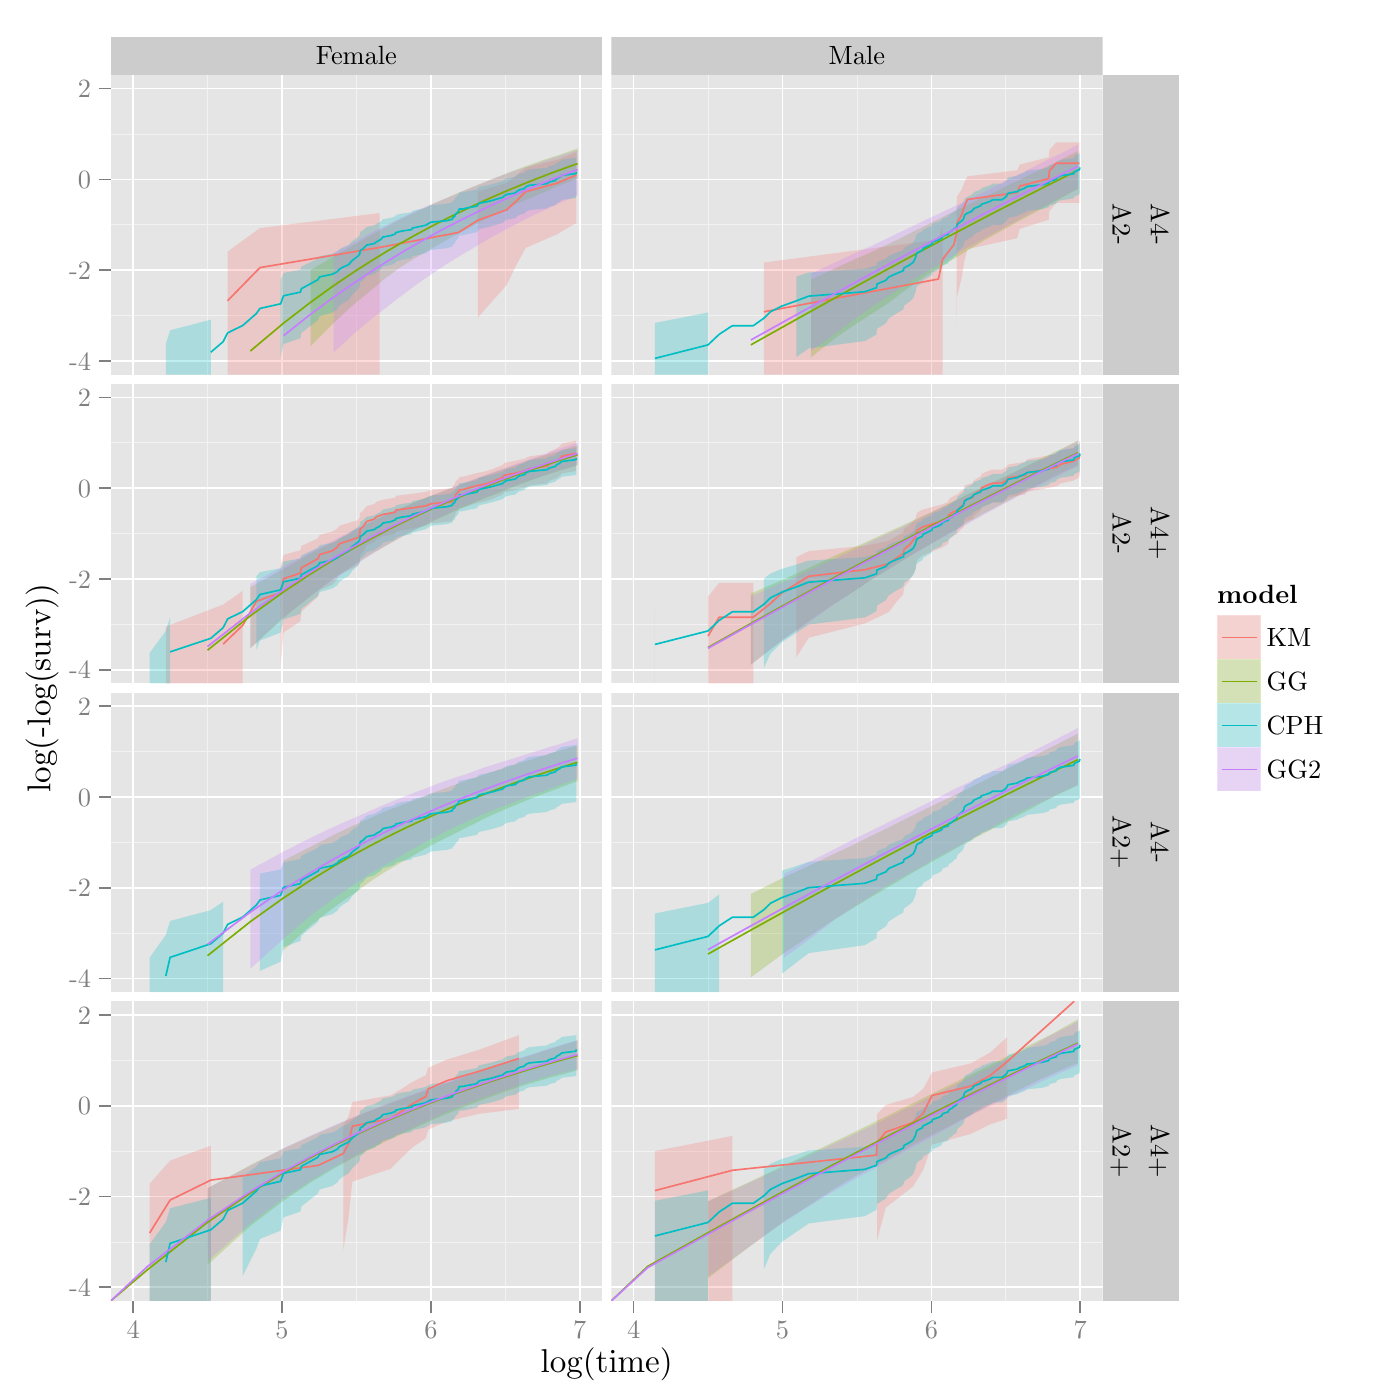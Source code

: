 % Created by tikzDevice version 0.7.0 on 2015-01-19 17:40:36
% !TEX encoding = UTF-8 Unicode
\documentclass[11pt]{memoir}
\nonstopmode

\usepackage{tikz}

\usepackage[active,tightpage,psfixbb]{preview}

\PreviewEnvironment{pgfpicture}

\setlength\PreviewBorder{0pt}

\usepackage{amsmath}
\newcommand{\SweaveOpts}[1]{}  % do not interfere with LaTeX
\newcommand{\SweaveInput}[1]{} % because they are not real TeX commands
\newcommand{\Sexpr}[1]{}       % will only be parsed by R


\usepackage{geometry}
\usepackage{amsmath}
\usepackage{lscape}
\geometry{verbose,tmargin=2.5cm,bmargin=2.5cm,lmargin=2.5cm,rmargin=2.5cm}


\begin{document}

\begin{tikzpicture}[x=1pt,y=1pt]
\definecolor[named]{fillColor}{rgb}{1.00,1.00,1.00}
\path[use as bounding box,fill=fillColor,fill opacity=0.00] (0,0) rectangle (505.89,505.89);
\begin{scope}
\path[clip] (  0.00,  0.00) rectangle (505.89,505.89);
\definecolor[named]{drawColor}{rgb}{1.00,1.00,1.00}
\definecolor[named]{fillColor}{rgb}{1.00,1.00,1.00}

\path[draw=drawColor,line width= 0.6pt,line join=round,line cap=round,fill=fillColor] (  0.00,  0.00) rectangle (505.89,505.89);
\end{scope}
\begin{scope}
\path[clip] ( 40.03,478.81) rectangle (217.57,492.64);
\definecolor[named]{fillColor}{rgb}{0.80,0.80,0.80}

\path[fill=fillColor] ( 40.03,478.81) rectangle (217.57,492.64);
\definecolor[named]{drawColor}{rgb}{0.00,0.00,0.00}

\node[text=drawColor,anchor=base,inner sep=0pt, outer sep=0pt, scale=  0.87] at (128.80,482.43) {Female};
\end{scope}
\begin{scope}
\path[clip] (220.88,478.81) rectangle (398.42,492.64);
\definecolor[named]{fillColor}{rgb}{0.80,0.80,0.80}

\path[fill=fillColor] (220.88,478.81) rectangle (398.42,492.64);
\definecolor[named]{drawColor}{rgb}{0.00,0.00,0.00}

\node[text=drawColor,anchor=base,inner sep=0pt, outer sep=0pt, scale=  0.87] at (309.65,482.43) {Male};
\end{scope}
\begin{scope}
\path[clip] ( 40.03,370.54) rectangle (217.57,478.81);
\definecolor[named]{fillColor}{rgb}{0.90,0.90,0.90}

\path[fill=fillColor] ( 40.03,370.54) rectangle (217.57,478.81);
\definecolor[named]{drawColor}{rgb}{0.95,0.95,0.95}

\path[draw=drawColor,line width= 0.3pt,line join=round] ( 40.03,391.87) --
	(217.57,391.87);

\path[draw=drawColor,line width= 0.3pt,line join=round] ( 40.03,424.67) --
	(217.57,424.67);

\path[draw=drawColor,line width= 0.3pt,line join=round] ( 40.03,457.48) --
	(217.57,457.48);

\path[draw=drawColor,line width= 0.3pt,line join=round] ( 75.00,370.54) --
	( 75.00,478.81);

\path[draw=drawColor,line width= 0.3pt,line join=round] (128.80,370.54) --
	(128.80,478.81);

\path[draw=drawColor,line width= 0.3pt,line join=round] (182.60,370.54) --
	(182.60,478.81);
\definecolor[named]{drawColor}{rgb}{1.00,1.00,1.00}

\path[draw=drawColor,line width= 0.6pt,line join=round] ( 40.03,375.46) --
	(217.57,375.46);

\path[draw=drawColor,line width= 0.6pt,line join=round] ( 40.03,408.27) --
	(217.57,408.27);

\path[draw=drawColor,line width= 0.6pt,line join=round] ( 40.03,441.08) --
	(217.57,441.08);

\path[draw=drawColor,line width= 0.6pt,line join=round] ( 40.03,473.89) --
	(217.57,473.89);

\path[draw=drawColor,line width= 0.6pt,line join=round] ( 48.10,370.54) --
	( 48.10,478.81);

\path[draw=drawColor,line width= 0.6pt,line join=round] (101.90,370.54) --
	(101.90,478.81);

\path[draw=drawColor,line width= 0.6pt,line join=round] (155.70,370.54) --
	(155.70,478.81);

\path[draw=drawColor,line width= 0.6pt,line join=round] (209.50,370.54) --
	(209.50,478.81);
\definecolor[named]{fillColor}{rgb}{0.97,0.46,0.43}

\path[fill=fillColor,fill opacity=0.25] ( 82.25,415.02) --
	( 93.94,423.46) --
	(137.19,428.91) --
	(137.19,370.54) --
	( 93.94,370.54) --
	( 82.25,370.54) --
	cycle;

\path[fill=fillColor,fill opacity=0.25] (172.67,436.65) --
	(183.07,439.78) --
	(186.79,442.67) --
	(189.98,445.42) --
	(201.15,448.12) --
	(208.28,450.85) --
	(208.28,425.33) --
	(201.15,421.14) --
	(189.98,416.33) --
	(186.79,410.52) --
	(183.07,402.91) --
	(172.67,391.14) --
	cycle;
\definecolor[named]{fillColor}{rgb}{0.49,0.68,0.00}

\path[fill=fillColor,fill opacity=0.25] ( 40.03,370.54) --
	( 40.03,370.54) --
	cycle;

\path[fill=fillColor,fill opacity=0.25] (112.28,380.93) --
	(120.57,389.22) --
	(127.76,395.83) --
	(134.10,401.03) --
	(139.76,405.74) --
	(144.89,409.43) --
	(149.57,412.37) --
	(153.88,414.88) --
	(157.87,417.17) --
	(161.58,419.30) --
	(165.05,421.18) --
	(168.31,422.90) --
	(171.39,424.55) --
	(174.29,426.14) --
	(177.05,427.54) --
	(179.68,428.85) --
	(182.18,430.08) --
	(184.57,431.24) --
	(186.86,432.34) --
	(189.06,433.25) --
	(191.17,434.14) --
	(193.20,434.97) --
	(195.16,435.84) --
	(197.04,436.66) --
	(198.87,437.43) --
	(200.63,438.20) --
	(202.34,438.92) --
	(203.99,439.55) --
	(205.60,440.16) --
	(207.16,440.79) --
	(208.68,441.40) --
	(208.68,452.23) --
	(207.16,451.70) --
	(205.60,451.15) --
	(203.99,450.57) --
	(202.34,449.97) --
	(200.63,449.45) --
	(198.87,448.90) --
	(197.04,448.33) --
	(195.16,447.66) --
	(193.20,446.95) --
	(191.17,446.23) --
	(189.06,445.50) --
	(186.86,444.69) --
	(184.57,443.80) --
	(182.18,442.84) --
	(179.68,441.88) --
	(177.05,440.85) --
	(174.29,439.70) --
	(171.39,438.59) --
	(168.31,437.32) --
	(165.05,435.94) --
	(161.58,434.43) --
	(157.87,432.80) --
	(153.88,430.99) --
	(149.57,428.91) --
	(144.89,426.69) --
	(139.76,424.01) --
	(134.10,420.93) --
	(127.76,417.33) --
	(120.57,413.23) --
	(112.28,408.32) --
	cycle;
\definecolor[named]{fillColor}{rgb}{0.00,0.75,0.77}

\path[fill=fillColor,fill opacity=0.25] ( 59.91,370.54) --
	( 61.47,370.54) --
	( 76.17,370.54) --
	( 76.17,390.35) --
	( 61.47,386.54) --
	( 59.91,381.53) --
	cycle;

\path[fill=fillColor,fill opacity=0.25] (101.39,376.65) --
	(102.47,381.58) --
	(108.57,383.65) --
	(108.89,385.52) --
	(114.91,390.28) --
	(115.47,391.65) --
	(120.06,392.94) --
	(121.84,394.15) --
	(122.59,395.30) --
	(124.05,396.40) --
	(125.93,397.45) --
	(127.31,399.44) --
	(129.31,401.29) --
	(129.95,402.16) --
	(130.17,403.82) --
	(131.23,404.61) --
	(131.86,405.38) --
	(132.48,406.12) --
	(135.28,406.84) --
	(136.05,407.54) --
	(137.19,408.22) --
	(137.94,408.89) --
	(138.31,409.53) --
	(141.18,410.15) --
	(142.73,410.78) --
	(143.07,411.40) --
	(145.22,412.00) --
	(148.82,412.61) --
	(148.97,413.20) --
	(153.88,414.39) --
	(154.70,414.99) --
	(155.78,415.59) --
	(161.46,416.19) --
	(163.46,416.80) --
	(163.57,417.39) --
	(164.37,417.99) --
	(164.49,418.57) --
	(164.94,419.15) --
	(165.61,419.73) --
	(165.72,420.29) --
	(165.94,420.85) --
	(167.03,420.85) --
	(169.56,421.42) --
	(172.37,421.99) --
	(172.67,422.55) --
	(173.25,423.10) --
	(175.88,423.67) --
	(178.03,424.23) --
	(179.76,424.79) --
	(181.69,425.36) --
	(182.18,425.92) --
	(183.07,426.49) --
	(186.19,427.05) --
	(186.79,427.62) --
	(187.53,428.18) --
	(189.56,428.77) --
	(189.98,429.37) --
	(191.24,429.97) --
	(197.60,430.56) --
	(198.45,431.18) --
	(200.63,431.79) --
	(201.15,432.42) --
	(202.28,433.04) --
	(203.01,433.67) --
	(208.12,434.32) --
	(208.28,434.99) --
	(208.28,449.52) --
	(208.12,448.86) --
	(203.01,448.23) --
	(202.28,447.62) --
	(201.15,447.02) --
	(200.63,446.43) --
	(198.45,445.84) --
	(197.60,445.25) --
	(191.24,444.68) --
	(189.98,444.12) --
	(189.56,443.55) --
	(187.53,443.00) --
	(186.79,442.48) --
	(186.19,441.95) --
	(183.07,441.44) --
	(182.18,440.92) --
	(181.69,440.41) --
	(179.76,439.90) --
	(178.03,439.39) --
	(175.88,438.88) --
	(173.25,438.37) --
	(172.67,437.87) --
	(172.37,437.36) --
	(169.56,436.86) --
	(167.03,436.35) --
	(165.94,436.35) --
	(165.72,435.86) --
	(165.61,435.36) --
	(164.94,434.86) --
	(164.49,434.35) --
	(164.37,433.84) --
	(163.57,433.32) --
	(163.46,432.80) --
	(161.46,432.28) --
	(155.78,431.76) --
	(154.70,431.24) --
	(153.88,430.73) --
	(148.97,429.71) --
	(148.82,429.21) --
	(145.22,428.70) --
	(143.07,428.19) --
	(142.73,427.68) --
	(141.18,427.15) --
	(138.31,426.63) --
	(137.94,426.10) --
	(137.19,425.57) --
	(136.05,425.02) --
	(135.28,424.46) --
	(132.48,423.89) --
	(131.86,423.30) --
	(131.23,422.70) --
	(130.17,422.09) --
	(129.95,420.81) --
	(129.31,420.15) --
	(127.31,418.77) --
	(125.93,417.33) --
	(124.05,416.58) --
	(122.59,415.81) --
	(121.84,415.01) --
	(120.06,414.19) --
	(115.47,413.33) --
	(114.91,412.44) --
	(108.89,409.51) --
	(108.57,408.42) --
	(102.47,407.28) --
	(101.39,404.74) --
	cycle;
\definecolor[named]{fillColor}{rgb}{0.78,0.49,1.00}

\path[fill=fillColor,fill opacity=0.25] ( 40.03,370.54) --
	( 40.03,370.54) --
	cycle;

\path[fill=fillColor,fill opacity=0.25] (120.57,378.56) --
	(127.76,385.20) --
	(134.10,390.51) --
	(139.76,394.90) --
	(144.89,398.87) --
	(149.57,402.36) --
	(153.88,405.45) --
	(157.87,408.11) --
	(161.58,410.59) --
	(165.05,412.71) --
	(168.31,414.71) --
	(171.39,416.45) --
	(174.29,418.25) --
	(177.05,419.86) --
	(179.68,421.29) --
	(182.18,422.63) --
	(184.57,423.90) --
	(186.86,425.12) --
	(189.06,426.27) --
	(191.17,427.34) --
	(193.20,428.34) --
	(195.16,429.20) --
	(197.04,430.06) --
	(198.87,430.91) --
	(200.63,431.72) --
	(202.34,432.50) --
	(203.99,433.32) --
	(205.60,434.01) --
	(207.16,434.63) --
	(208.68,435.26) --
	(208.68,451.62) --
	(207.16,451.14) --
	(205.60,450.63) --
	(203.99,450.13) --
	(202.34,449.60) --
	(200.63,448.99) --
	(198.87,448.48) --
	(197.04,447.86) --
	(195.16,447.20) --
	(193.20,446.54) --
	(191.17,445.82) --
	(189.06,445.13) --
	(186.86,444.40) --
	(184.57,443.64) --
	(182.18,442.80) --
	(179.68,441.85) --
	(177.05,440.84) --
	(174.29,439.70) --
	(171.39,438.51) --
	(168.31,437.23) --
	(165.05,435.82) --
	(161.58,434.36) --
	(157.87,432.88) --
	(153.88,431.23) --
	(149.57,429.38) --
	(144.89,427.16) --
	(139.76,424.60) --
	(134.10,421.78) --
	(127.76,418.10) --
	(120.57,414.44) --
	cycle;
\definecolor[named]{drawColor}{rgb}{0.97,0.46,0.43}

\path[draw=drawColor,line width= 0.6pt,line join=round] ( 82.25,397.22) --
	( 93.94,409.19) --
	(137.19,416.47) --
	(165.61,421.87) --
	(172.67,426.27) --
	(183.07,430.06) --
	(186.79,433.46) --
	(189.98,436.62) --
	(201.15,439.64) --
	(208.28,442.62);
\definecolor[named]{drawColor}{rgb}{0.49,0.68,0.00}

\path[draw=drawColor,line width= 0.6pt,line join=round] ( 90.47,379.05) --
	(102.47,389.12) --
	(112.28,396.69) --
	(120.57,402.66) --
	(127.76,407.52) --
	(134.10,411.58) --
	(139.76,415.05) --
	(144.89,418.04) --
	(149.57,420.67) --
	(153.88,423.01) --
	(157.87,425.10) --
	(161.58,426.98) --
	(165.05,428.70) --
	(168.31,430.27) --
	(171.39,431.71) --
	(174.29,433.04) --
	(177.05,434.28) --
	(179.68,435.43) --
	(182.18,436.51) --
	(184.57,437.52) --
	(186.86,438.46) --
	(189.06,439.36) --
	(191.17,440.21) --
	(193.20,441.01) --
	(195.16,441.77) --
	(197.04,442.50) --
	(198.87,443.19) --
	(200.63,443.85) --
	(202.34,444.48) --
	(203.99,445.08) --
	(205.60,445.66) --
	(207.16,446.22) --
	(208.68,446.75);
\definecolor[named]{drawColor}{rgb}{0.00,0.75,0.77}

\path[draw=drawColor,line width= 0.6pt,line join=round] ( 76.17,378.60) --
	( 80.66,382.45) --
	( 82.25,385.60) --
	( 87.71,388.26) --
	( 92.66,392.60) --
	( 93.94,394.44) --
	(101.39,396.09) --
	(102.47,399.02) --
	(108.57,400.33) --
	(108.89,401.55) --
	(114.91,404.84) --
	(115.47,405.84) --
	(120.06,406.79) --
	(121.84,407.70) --
	(122.59,408.57) --
	(124.05,409.41) --
	(125.93,410.23) --
	(127.31,411.80) --
	(129.31,413.29) --
	(129.95,414.01) --
	(130.17,415.38) --
	(131.23,416.03) --
	(131.86,416.67) --
	(132.48,417.30) --
	(135.28,417.91) --
	(136.05,418.51) --
	(137.19,419.09) --
	(137.94,419.66) --
	(138.31,420.22) --
	(141.18,420.76) --
	(142.73,421.31) --
	(143.07,421.86) --
	(145.22,422.39) --
	(148.82,422.93) --
	(148.97,423.45) --
	(153.88,424.51) --
	(154.70,425.05) --
	(155.78,425.60) --
	(161.46,426.14) --
	(163.46,426.68) --
	(163.57,427.22) --
	(164.37,427.76) --
	(164.49,428.29) --
	(164.94,428.82) --
	(165.61,429.34) --
	(165.72,429.86) --
	(165.94,430.37) --
	(167.03,430.37) --
	(169.56,430.89) --
	(172.37,431.41) --
	(172.67,431.93) --
	(173.25,432.45) --
	(175.88,432.98) --
	(178.03,433.50) --
	(179.76,434.03) --
	(181.69,434.55) --
	(182.18,435.08) --
	(183.07,435.61) --
	(186.19,436.14) --
	(186.79,436.68) --
	(187.53,437.21) --
	(189.56,437.77) --
	(189.98,438.35) --
	(191.24,438.92) --
	(197.60,439.50) --
	(198.45,440.09) --
	(200.63,440.69) --
	(201.15,441.30) --
	(202.28,441.90) --
	(203.01,442.52) --
	(208.12,443.15) --
	(208.28,443.81);
\definecolor[named]{drawColor}{rgb}{0.78,0.49,1.00}

\path[draw=drawColor,line width= 0.6pt,line join=round] (102.47,384.60) --
	(112.28,392.37) --
	(120.57,398.52) --
	(127.76,403.54) --
	(134.10,407.76) --
	(139.76,411.35) --
	(144.89,414.48) --
	(149.57,417.22) --
	(153.88,419.65) --
	(157.87,421.84) --
	(161.58,423.81) --
	(165.05,425.61) --
	(168.31,427.25) --
	(171.39,428.76) --
	(174.29,430.16) --
	(177.05,431.46) --
	(179.68,432.67) --
	(182.18,433.80) --
	(184.57,434.86) --
	(186.86,435.86) --
	(189.06,436.80) --
	(191.17,437.69) --
	(193.20,438.54) --
	(195.16,439.34) --
	(197.04,440.10) --
	(198.87,440.83) --
	(200.63,441.52) --
	(202.34,442.19) --
	(203.99,442.82) --
	(205.60,443.43) --
	(207.16,444.02) --
	(208.68,444.58);
\end{scope}
\begin{scope}
\path[clip] ( 40.03,258.96) rectangle (217.57,367.23);
\definecolor[named]{fillColor}{rgb}{0.90,0.90,0.90}

\path[fill=fillColor] ( 40.03,258.96) rectangle (217.57,367.23);
\definecolor[named]{drawColor}{rgb}{0.95,0.95,0.95}

\path[draw=drawColor,line width= 0.3pt,line join=round] ( 40.03,280.28) --
	(217.57,280.28);

\path[draw=drawColor,line width= 0.3pt,line join=round] ( 40.03,313.09) --
	(217.57,313.09);

\path[draw=drawColor,line width= 0.3pt,line join=round] ( 40.03,345.90) --
	(217.57,345.90);

\path[draw=drawColor,line width= 0.3pt,line join=round] ( 75.00,258.96) --
	( 75.00,367.23);

\path[draw=drawColor,line width= 0.3pt,line join=round] (128.80,258.96) --
	(128.80,367.23);

\path[draw=drawColor,line width= 0.3pt,line join=round] (182.60,258.96) --
	(182.60,367.23);
\definecolor[named]{drawColor}{rgb}{1.00,1.00,1.00}

\path[draw=drawColor,line width= 0.6pt,line join=round] ( 40.03,263.88) --
	(217.57,263.88);

\path[draw=drawColor,line width= 0.6pt,line join=round] ( 40.03,296.69) --
	(217.57,296.69);

\path[draw=drawColor,line width= 0.6pt,line join=round] ( 40.03,329.50) --
	(217.57,329.50);

\path[draw=drawColor,line width= 0.6pt,line join=round] ( 40.03,362.31) --
	(217.57,362.31);

\path[draw=drawColor,line width= 0.6pt,line join=round] ( 48.10,258.96) --
	( 48.10,367.23);

\path[draw=drawColor,line width= 0.6pt,line join=round] (101.90,258.96) --
	(101.90,367.23);

\path[draw=drawColor,line width= 0.6pt,line join=round] (155.70,258.96) --
	(155.70,367.23);

\path[draw=drawColor,line width= 0.6pt,line join=round] (209.50,258.96) --
	(209.50,367.23);
\definecolor[named]{fillColor}{rgb}{0.97,0.46,0.43}

\path[fill=fillColor,fill opacity=0.25] ( 59.91,279.47) --
	( 80.66,287.43) --
	( 87.71,292.37) --
	( 87.71,258.96) --
	( 80.66,258.96) --
	( 59.91,258.96) --
	cycle;

\path[fill=fillColor,fill opacity=0.25] (101.39,301.39) --
	(102.47,305.39) --
	(108.57,307.08) --
	(108.89,308.62) --
	(114.91,311.36) --
	(115.47,312.60) --
	(120.06,313.77) --
	(121.84,314.87) --
	(122.59,315.92) --
	(129.31,317.88) --
	(129.95,318.81) --
	(130.17,320.56) --
	(131.23,321.40) --
	(131.86,322.22) --
	(132.48,323.01) --
	(135.28,323.78) --
	(136.05,324.54) --
	(138.31,325.28) --
	(142.73,326.01) --
	(143.07,326.73) --
	(148.82,327.44) --
	(153.88,328.14) --
	(155.78,328.83) --
	(163.46,329.51) --
	(163.57,330.19) --
	(164.37,330.87) --
	(164.49,331.54) --
	(164.94,332.21) --
	(165.72,332.88) --
	(165.94,333.55) --
	(167.03,333.55) --
	(169.56,334.25) --
	(172.37,334.96) --
	(175.88,335.67) --
	(178.03,336.39) --
	(179.76,337.12) --
	(181.69,337.86) --
	(182.18,338.61) --
	(186.19,339.38) --
	(189.56,340.16) --
	(191.24,340.97) --
	(197.60,341.81) --
	(198.45,342.68) --
	(200.63,343.59) --
	(202.28,344.54) --
	(203.01,345.57) --
	(208.12,346.67) --
	(208.12,335.72) --
	(203.01,334.77) --
	(202.28,333.86) --
	(200.63,332.97) --
	(198.45,332.11) --
	(197.60,331.26) --
	(191.24,330.43) --
	(189.56,329.61) --
	(186.19,328.81) --
	(182.18,328.01) --
	(181.69,327.21) --
	(179.76,326.42) --
	(178.03,325.63) --
	(175.88,324.83) --
	(172.37,324.04) --
	(169.56,323.24) --
	(167.03,322.44) --
	(165.94,322.44) --
	(165.72,321.65) --
	(164.94,320.86) --
	(164.49,320.05) --
	(164.37,319.23) --
	(163.57,318.40) --
	(163.46,317.56) --
	(155.78,316.70) --
	(153.88,315.82) --
	(148.82,314.92) --
	(143.07,314.00) --
	(142.73,313.05) --
	(138.31,312.08) --
	(136.05,311.07) --
	(135.28,310.03) --
	(132.48,308.96) --
	(131.86,307.84) --
	(131.23,306.67) --
	(130.17,305.45) --
	(129.95,302.82) --
	(129.31,301.39) --
	(122.59,298.26) --
	(121.84,296.51) --
	(120.06,294.62) --
	(115.47,292.56) --
	(114.91,290.27) --
	(108.89,284.80) --
	(108.57,281.42) --
	(102.47,277.35) --
	(101.39,265.30) --
	cycle;
\definecolor[named]{fillColor}{rgb}{0.49,0.68,0.00}

\path[fill=fillColor,fill opacity=0.25] ( 40.03,258.96) --
	( 40.03,258.96) --
	cycle;

\path[fill=fillColor,fill opacity=0.25] ( 90.47,271.65) --
	(102.47,282.64) --
	(112.28,290.52) --
	(120.57,297.00) --
	(127.76,301.68) --
	(134.10,305.73) --
	(139.76,308.86) --
	(144.89,311.75) --
	(149.57,314.20) --
	(153.88,316.30) --
	(157.87,318.24) --
	(161.58,319.93) --
	(165.05,321.48) --
	(168.31,322.86) --
	(171.39,324.25) --
	(174.29,325.45) --
	(177.05,326.56) --
	(179.68,327.55) --
	(182.18,328.51) --
	(184.57,329.55) --
	(186.86,330.46) --
	(189.06,331.24) --
	(191.17,332.06) --
	(193.20,332.78) --
	(195.16,333.51) --
	(197.04,334.06) --
	(198.87,334.73) --
	(200.63,335.28) --
	(202.34,335.82) --
	(203.99,336.33) --
	(205.60,336.80) --
	(207.16,337.25) --
	(208.68,337.71) --
	(208.68,344.90) --
	(207.16,344.45) --
	(205.60,343.99) --
	(203.99,343.49) --
	(202.34,342.94) --
	(200.63,342.41) --
	(198.87,341.90) --
	(197.04,341.32) --
	(195.16,340.76) --
	(193.20,340.15) --
	(191.17,339.41) --
	(189.06,338.77) --
	(186.86,337.95) --
	(184.57,337.21) --
	(182.18,336.39) --
	(179.68,335.51) --
	(177.05,334.62) --
	(174.29,333.61) --
	(171.39,332.57) --
	(168.31,331.42) --
	(165.05,330.13) --
	(161.58,328.91) --
	(157.87,327.45) --
	(153.88,326.03) --
	(149.57,324.26) --
	(144.89,322.27) --
	(139.76,320.00) --
	(134.10,317.29) --
	(127.76,314.06) --
	(120.57,310.09) --
	(112.28,305.84) --
	(102.47,300.32) --
	( 90.47,293.70) --
	cycle;
\definecolor[named]{fillColor}{rgb}{0.00,0.75,0.77}

\path[fill=fillColor,fill opacity=0.25] ( 54.07,258.96) --
	( 59.91,258.96) --
	( 61.47,258.96) --
	( 61.47,282.83) --
	( 59.91,277.91) --
	( 54.07,269.92) --
	cycle;

\path[fill=fillColor,fill opacity=0.25] ( 92.66,271.04) --
	( 93.94,274.42) --
	(101.39,277.31) --
	(102.47,282.05) --
	(108.57,284.06) --
	(108.89,285.89) --
	(114.91,290.57) --
	(115.47,291.94) --
	(120.06,293.22) --
	(121.84,294.42) --
	(122.59,295.57) --
	(124.05,296.66) --
	(125.93,297.71) --
	(127.31,299.69) --
	(129.31,301.54) --
	(129.95,302.41) --
	(130.17,304.08) --
	(131.23,304.87) --
	(131.86,305.63) --
	(132.48,306.37) --
	(135.28,307.09) --
	(136.05,307.79) --
	(137.19,308.47) --
	(137.94,309.13) --
	(138.31,309.78) --
	(141.18,310.41) --
	(142.73,311.04) --
	(143.07,311.66) --
	(145.22,312.27) --
	(148.82,312.88) --
	(148.97,313.47) --
	(153.88,314.67) --
	(154.70,315.27) --
	(155.78,315.88) --
	(161.46,316.49) --
	(163.46,317.09) --
	(163.57,317.69) --
	(164.37,318.28) --
	(164.49,318.87) --
	(164.94,319.45) --
	(165.61,320.02) --
	(165.72,320.58) --
	(165.94,321.14) --
	(167.03,321.14) --
	(169.56,321.70) --
	(172.37,322.25) --
	(172.67,322.81) --
	(173.25,323.35) --
	(175.88,323.91) --
	(178.03,324.47) --
	(179.76,325.02) --
	(181.69,325.57) --
	(182.18,326.11) --
	(183.07,326.66) --
	(186.19,327.21) --
	(186.79,327.76) --
	(187.53,328.31) --
	(189.56,328.88) --
	(189.98,329.47) --
	(191.24,330.05) --
	(197.60,330.63) --
	(198.45,331.22) --
	(200.63,331.82) --
	(201.15,332.41) --
	(202.28,333.01) --
	(203.01,333.61) --
	(208.12,334.22) --
	(208.28,334.84) --
	(208.28,344.62) --
	(208.12,343.94) --
	(203.01,343.29) --
	(202.28,342.67) --
	(201.15,342.05) --
	(200.63,341.44) --
	(198.45,340.84) --
	(197.60,340.25) --
	(191.24,339.67) --
	(189.98,339.11) --
	(189.56,338.53) --
	(187.53,337.98) --
	(186.79,337.45) --
	(186.19,336.92) --
	(183.07,336.41) --
	(182.18,335.88) --
	(181.69,335.37) --
	(179.76,334.85) --
	(178.03,334.34) --
	(175.88,333.83) --
	(173.25,333.32) --
	(172.67,332.83) --
	(172.37,332.32) --
	(169.56,331.82) --
	(167.03,331.32) --
	(165.94,331.32) --
	(165.72,330.83) --
	(165.61,330.34) --
	(164.94,329.84) --
	(164.49,329.34) --
	(164.37,328.83) --
	(163.57,328.32) --
	(163.46,327.82) --
	(161.46,327.31) --
	(155.78,326.80) --
	(154.70,326.29) --
	(153.88,325.78) --
	(148.97,324.79) --
	(148.82,324.30) --
	(145.22,323.80) --
	(143.07,323.30) --
	(142.73,322.79) --
	(141.18,322.28) --
	(138.31,321.78) --
	(137.94,321.26) --
	(137.19,320.74) --
	(136.05,320.20) --
	(135.28,319.65) --
	(132.48,319.09) --
	(131.86,318.52) --
	(131.23,317.94) --
	(130.17,317.34) --
	(129.95,316.10) --
	(129.31,315.45) --
	(127.31,314.11) --
	(125.93,312.71) --
	(124.05,311.98) --
	(122.59,311.24) --
	(121.84,310.47) --
	(120.06,309.67) --
	(115.47,308.84) --
	(114.91,307.97) --
	(108.89,305.14) --
	(108.57,304.09) --
	(102.47,302.99) --
	(101.39,300.54) --
	( 93.94,299.16) --
	( 92.66,297.65) --
	cycle;
\definecolor[named]{fillColor}{rgb}{0.78,0.49,1.00}

\path[fill=fillColor,fill opacity=0.25] ( 40.03,258.96) --
	( 40.03,258.96) --
	cycle;

\path[fill=fillColor,fill opacity=0.25] ( 90.47,271.69) --
	(102.47,282.93) --
	(112.28,290.62) --
	(120.57,296.52) --
	(127.76,301.37) --
	(134.10,305.44) --
	(139.76,308.89) --
	(144.89,311.76) --
	(149.57,314.36) --
	(153.88,316.58) --
	(157.87,318.48) --
	(161.58,320.20) --
	(165.05,321.88) --
	(168.31,323.28) --
	(171.39,324.59) --
	(174.29,325.79) --
	(177.05,326.81) --
	(179.68,327.85) --
	(182.18,328.87) --
	(184.57,329.84) --
	(186.86,330.72) --
	(189.06,331.52) --
	(191.17,332.32) --
	(193.20,333.02) --
	(195.16,333.70) --
	(197.04,334.36) --
	(198.87,334.95) --
	(200.63,335.47) --
	(202.34,336.06) --
	(203.99,336.57) --
	(205.60,337.09) --
	(207.16,337.60) --
	(208.68,338.08) --
	(208.68,345.90) --
	(207.16,345.39) --
	(205.60,344.86) --
	(203.99,344.30) --
	(202.34,343.73) --
	(200.63,343.17) --
	(198.87,342.53) --
	(197.04,341.87) --
	(195.16,341.27) --
	(193.20,340.56) --
	(191.17,339.84) --
	(189.06,339.10) --
	(186.86,338.35) --
	(184.57,337.49) --
	(182.18,336.62) --
	(179.68,335.80) --
	(177.05,334.81) --
	(174.29,333.80) --
	(171.39,332.78) --
	(168.31,331.60) --
	(165.05,330.37) --
	(161.58,329.03) --
	(157.87,327.55) --
	(153.88,325.93) --
	(149.57,324.12) --
	(144.89,322.16) --
	(139.76,319.92) --
	(134.10,317.34) --
	(127.76,314.34) --
	(120.57,310.66) --
	(112.28,306.44) --
	(102.47,301.17) --
	( 90.47,294.92) --
	cycle;
\definecolor[named]{drawColor}{rgb}{0.97,0.46,0.43}

\path[draw=drawColor,line width= 0.6pt,line join=round] ( 80.66,273.17) --
	( 87.71,279.95) --
	( 92.66,288.61) --
	(101.39,291.74) --
	(102.47,296.75) --
	(108.57,298.82) --
	(108.89,300.70) --
	(114.91,304.00) --
	(115.47,305.47) --
	(120.06,306.84) --
	(121.84,308.14) --
	(122.59,309.36) --
	(129.31,311.63) --
	(129.95,312.69) --
	(130.17,314.69) --
	(131.23,315.64) --
	(131.86,316.55) --
	(132.48,317.44) --
	(135.28,318.31) --
	(136.05,319.15) --
	(138.31,319.97) --
	(142.73,320.78) --
	(143.07,321.57) --
	(148.82,322.35) --
	(153.88,323.11) --
	(155.78,323.86) --
	(163.46,324.60) --
	(163.57,325.33) --
	(164.37,326.06) --
	(164.49,326.78) --
	(164.94,327.49) --
	(165.72,328.21) --
	(165.94,328.91) --
	(167.03,328.91) --
	(169.56,329.65) --
	(172.37,330.39) --
	(175.88,331.13) --
	(178.03,331.88) --
	(179.76,332.63) --
	(181.69,333.38) --
	(182.18,334.15) --
	(186.19,334.93) --
	(189.56,335.72) --
	(191.24,336.53) --
	(197.60,337.37) --
	(198.45,338.23) --
	(200.63,339.12) --
	(202.28,340.06) --
	(203.01,341.04) --
	(208.12,342.09);
\definecolor[named]{drawColor}{rgb}{0.49,0.68,0.00}

\path[draw=drawColor,line width= 0.6pt,line join=round] ( 74.99,270.93) --
	( 90.47,283.36) --
	(102.47,292.03) --
	(112.28,298.53) --
	(120.57,303.64) --
	(127.76,307.79) --
	(134.10,311.26) --
	(139.76,314.22) --
	(144.89,316.79) --
	(149.57,319.04) --
	(153.88,321.03) --
	(157.87,322.82) --
	(161.58,324.44) --
	(165.05,325.92) --
	(168.31,327.26) --
	(171.39,328.51) --
	(174.29,329.65) --
	(177.05,330.72) --
	(179.68,331.72) --
	(182.18,332.65) --
	(184.57,333.52) --
	(186.86,334.35) --
	(189.06,335.12) --
	(191.17,335.86) --
	(193.20,336.56) --
	(195.16,337.22) --
	(197.04,337.85) --
	(198.87,338.45) --
	(200.63,339.03) --
	(202.34,339.58) --
	(203.99,340.11) --
	(205.60,340.61) --
	(207.16,341.10) --
	(208.68,341.57);
\definecolor[named]{drawColor}{rgb}{0.00,0.75,0.77}

\path[draw=drawColor,line width= 0.6pt,line join=round] ( 61.47,270.32) --
	( 76.17,275.23) --
	( 80.66,279.09) --
	( 82.25,282.24) --
	( 87.71,284.89) --
	( 92.66,289.24) --
	( 93.94,291.07) --
	(101.39,292.73) --
	(102.47,295.65) --
	(108.57,296.96) --
	(108.89,298.19) --
	(114.91,301.48) --
	(115.47,302.48) --
	(120.06,303.43) --
	(121.84,304.33) --
	(122.59,305.21) --
	(124.05,306.05) --
	(125.93,306.87) --
	(127.31,308.44) --
	(129.31,309.93) --
	(129.95,310.64) --
	(130.17,312.01) --
	(131.23,312.67) --
	(131.86,313.31) --
	(132.48,313.93) --
	(135.28,314.54) --
	(136.05,315.14) --
	(137.19,315.72) --
	(137.94,316.29) --
	(138.31,316.85) --
	(141.18,317.40) --
	(142.73,317.95) --
	(143.07,318.49) --
	(145.22,319.03) --
	(148.82,319.56) --
	(148.97,320.09) --
	(153.88,321.15) --
	(154.70,321.69) --
	(155.78,322.23) --
	(161.46,322.77) --
	(163.46,323.32) --
	(163.57,323.85) --
	(164.37,324.39) --
	(164.49,324.92) --
	(164.94,325.45) --
	(165.61,325.98) --
	(165.72,326.49) --
	(165.94,327.00) --
	(167.03,327.00) --
	(169.56,327.53) --
	(172.37,328.05) --
	(172.67,328.57) --
	(173.25,329.08) --
	(175.88,329.61) --
	(178.03,330.14) --
	(179.76,330.66) --
	(181.69,331.19) --
	(182.18,331.72) --
	(183.07,332.25) --
	(186.19,332.77) --
	(186.79,333.31) --
	(187.53,333.84) --
	(189.56,334.41) --
	(189.98,334.98) --
	(191.24,335.56) --
	(197.60,336.14) --
	(198.45,336.73) --
	(200.63,337.33) --
	(201.15,337.93) --
	(202.28,338.54) --
	(203.01,339.15) --
	(208.12,339.79) --
	(208.28,340.45);
\definecolor[named]{drawColor}{rgb}{0.78,0.49,1.00}

\path[draw=drawColor,line width= 0.6pt,line join=round] ( 74.99,272.27) --
	( 90.47,284.36) --
	(102.47,292.83) --
	(112.28,299.20) --
	(120.57,304.23) --
	(127.76,308.32) --
	(134.10,311.75) --
	(139.76,314.68) --
	(144.89,317.22) --
	(149.57,319.45) --
	(153.88,321.44) --
	(157.87,323.22) --
	(161.58,324.83) --
	(165.05,326.30) --
	(168.31,327.64) --
	(171.39,328.88) --
	(174.29,330.03) --
	(177.05,331.10) --
	(179.68,332.09) --
	(182.18,333.03) --
	(184.57,333.90) --
	(186.86,334.73) --
	(189.06,335.51) --
	(191.17,336.24) --
	(193.20,336.94) --
	(195.16,337.61) --
	(197.04,338.24) --
	(198.87,338.85) --
	(200.63,339.43) --
	(202.34,339.98) --
	(203.99,340.51) --
	(205.60,341.02) --
	(207.16,341.51) --
	(208.68,341.98);
\end{scope}
\begin{scope}
\path[clip] ( 40.03,147.38) rectangle (217.57,255.65);
\definecolor[named]{fillColor}{rgb}{0.90,0.90,0.90}

\path[fill=fillColor] ( 40.03,147.38) rectangle (217.57,255.65);
\definecolor[named]{drawColor}{rgb}{0.95,0.95,0.95}

\path[draw=drawColor,line width= 0.3pt,line join=round] ( 40.03,168.70) --
	(217.57,168.70);

\path[draw=drawColor,line width= 0.3pt,line join=round] ( 40.03,201.51) --
	(217.57,201.51);

\path[draw=drawColor,line width= 0.3pt,line join=round] ( 40.03,234.32) --
	(217.57,234.32);

\path[draw=drawColor,line width= 0.3pt,line join=round] ( 75.00,147.38) --
	( 75.00,255.65);

\path[draw=drawColor,line width= 0.3pt,line join=round] (128.80,147.38) --
	(128.80,255.65);

\path[draw=drawColor,line width= 0.3pt,line join=round] (182.60,147.38) --
	(182.60,255.65);
\definecolor[named]{drawColor}{rgb}{1.00,1.00,1.00}

\path[draw=drawColor,line width= 0.6pt,line join=round] ( 40.03,152.30) --
	(217.57,152.30);

\path[draw=drawColor,line width= 0.6pt,line join=round] ( 40.03,185.11) --
	(217.57,185.11);

\path[draw=drawColor,line width= 0.6pt,line join=round] ( 40.03,217.92) --
	(217.57,217.92);

\path[draw=drawColor,line width= 0.6pt,line join=round] ( 40.03,250.73) --
	(217.57,250.73);

\path[draw=drawColor,line width= 0.6pt,line join=round] ( 48.10,147.38) --
	( 48.10,255.65);

\path[draw=drawColor,line width= 0.6pt,line join=round] (101.90,147.38) --
	(101.90,255.65);

\path[draw=drawColor,line width= 0.6pt,line join=round] (155.70,147.38) --
	(155.70,255.65);

\path[draw=drawColor,line width= 0.6pt,line join=round] (209.50,147.38) --
	(209.50,255.65);
\definecolor[named]{fillColor}{rgb}{0.49,0.68,0.00}

\path[fill=fillColor,fill opacity=0.25] ( 40.03,147.38) --
	( 40.03,147.38) --
	cycle;

\path[fill=fillColor,fill opacity=0.25] (102.47,162.51) --
	(112.28,171.54) --
	(120.57,177.94) --
	(127.76,182.93) --
	(134.10,187.57) --
	(139.76,191.23) --
	(144.89,194.20) --
	(149.57,196.91) --
	(153.88,199.37) --
	(157.87,201.52) --
	(161.58,203.33) --
	(165.05,205.03) --
	(168.31,206.72) --
	(171.39,208.25) --
	(174.29,209.74) --
	(177.05,211.08) --
	(179.68,212.21) --
	(182.18,213.28) --
	(184.57,214.30) --
	(186.86,215.25) --
	(189.06,216.15) --
	(191.17,217.04) --
	(193.20,217.82) --
	(195.16,218.56) --
	(197.04,219.29) --
	(198.87,219.97) --
	(200.63,220.61) --
	(202.34,221.27) --
	(203.99,221.91) --
	(205.60,222.52) --
	(207.16,223.07) --
	(208.68,223.64) --
	(208.68,236.46) --
	(207.16,236.00) --
	(205.60,235.57) --
	(203.99,235.11) --
	(202.34,234.61) --
	(200.63,234.14) --
	(198.87,233.62) --
	(197.04,233.05) --
	(195.16,232.48) --
	(193.20,231.83) --
	(191.17,231.17) --
	(189.06,230.53) --
	(186.86,229.88) --
	(184.57,229.18) --
	(182.18,228.39) --
	(179.68,227.54) --
	(177.05,226.65) --
	(174.29,225.71) --
	(171.39,224.81) --
	(168.31,223.73) --
	(165.05,222.54) --
	(161.58,221.29) --
	(157.87,219.96) --
	(153.88,218.38) --
	(149.57,216.68) --
	(144.89,214.84) --
	(139.76,212.92) --
	(134.10,210.38) --
	(127.76,207.64) --
	(120.57,204.18) --
	(112.28,199.94) --
	(102.47,194.94) --
	cycle;
\definecolor[named]{fillColor}{rgb}{0.00,0.75,0.77}

\path[fill=fillColor,fill opacity=0.25] ( 54.07,147.38) --
	( 59.91,147.38) --
	( 61.47,147.38) --
	( 76.17,147.38) --
	( 80.66,147.38) --
	( 80.66,180.11) --
	( 76.17,176.99) --
	( 61.47,173.12) --
	( 59.91,168.02) --
	( 54.07,159.83) --
	cycle;

\path[fill=fillColor,fill opacity=0.25] ( 93.94,155.07) --
	(101.39,158.39) --
	(102.47,163.68) --
	(108.57,165.86) --
	(108.89,167.83) --
	(114.91,172.78) --
	(115.47,174.20) --
	(120.06,175.53) --
	(121.84,176.78) --
	(122.59,177.96) --
	(124.05,179.09) --
	(125.93,180.17) --
	(127.31,182.16) --
	(129.31,184.00) --
	(129.95,184.88) --
	(130.17,186.54) --
	(131.23,187.33) --
	(131.86,188.10) --
	(132.48,188.84) --
	(135.28,189.57) --
	(136.05,190.28) --
	(137.19,190.97) --
	(137.94,191.64) --
	(138.31,192.28) --
	(141.18,192.91) --
	(142.73,193.53) --
	(143.07,194.14) --
	(145.22,194.75) --
	(148.82,195.34) --
	(148.97,195.92) --
	(153.88,197.07) --
	(154.70,197.64) --
	(155.78,198.21) --
	(161.46,198.78) --
	(163.46,199.34) --
	(163.57,199.89) --
	(164.37,200.45) --
	(164.49,201.00) --
	(164.94,201.54) --
	(165.61,202.09) --
	(165.72,202.63) --
	(165.94,203.16) --
	(167.03,203.16) --
	(169.56,203.70) --
	(172.37,204.25) --
	(172.67,204.79) --
	(173.25,205.33) --
	(175.88,205.86) --
	(178.03,206.39) --
	(179.76,206.92) --
	(181.69,207.46) --
	(182.18,208.00) --
	(183.07,208.55) --
	(186.19,209.09) --
	(186.79,209.65) --
	(187.53,210.19) --
	(189.56,210.74) --
	(189.98,211.31) --
	(191.24,211.87) --
	(197.60,212.44) --
	(198.45,213.03) --
	(200.63,213.62) --
	(201.15,214.22) --
	(202.28,214.82) --
	(203.01,215.43) --
	(208.12,216.07) --
	(208.28,216.73) --
	(208.28,237.33) --
	(208.12,236.67) --
	(203.01,236.04) --
	(202.28,235.42) --
	(201.15,234.81) --
	(200.63,234.20) --
	(198.45,233.61) --
	(197.60,233.01) --
	(191.24,232.43) --
	(189.98,231.85) --
	(189.56,231.27) --
	(187.53,230.71) --
	(186.79,230.18) --
	(186.19,229.64) --
	(183.07,229.12) --
	(182.18,228.60) --
	(181.69,228.07) --
	(179.76,227.55) --
	(178.03,227.03) --
	(175.88,226.50) --
	(173.25,225.98) --
	(172.67,225.47) --
	(172.37,224.96) --
	(169.56,224.44) --
	(167.03,223.92) --
	(165.94,223.92) --
	(165.72,223.42) --
	(165.61,222.91) --
	(164.94,222.39) --
	(164.49,221.86) --
	(164.37,221.34) --
	(163.57,220.81) --
	(163.46,220.27) --
	(161.46,219.73) --
	(155.78,219.20) --
	(154.70,218.66) --
	(153.88,218.13) --
	(148.97,217.10) --
	(148.82,216.58) --
	(145.22,216.07) --
	(143.07,215.55) --
	(142.73,215.03) --
	(141.18,214.49) --
	(138.31,213.97) --
	(137.94,213.43) --
	(137.19,212.89) --
	(136.05,212.33) --
	(135.28,211.77) --
	(132.48,211.19) --
	(131.86,210.59) --
	(131.23,209.99) --
	(130.17,209.36) --
	(129.95,208.06) --
	(129.31,207.39) --
	(127.31,205.98) --
	(125.93,204.51) --
	(124.05,203.75) --
	(122.59,202.97) --
	(121.84,202.16) --
	(120.06,201.33) --
	(115.47,200.45) --
	(114.91,199.54) --
	(108.89,196.56) --
	(108.57,195.46) --
	(102.47,194.29) --
	(101.39,191.70) --
	( 93.94,190.25) --
	cycle;
\definecolor[named]{fillColor}{rgb}{0.78,0.49,1.00}

\path[fill=fillColor,fill opacity=0.25] ( 40.03,147.38) --
	( 40.03,147.38) --
	cycle;

\path[fill=fillColor,fill opacity=0.25] ( 90.47,155.83) --
	(102.47,166.69) --
	(112.28,175.09) --
	(120.57,181.25) --
	(127.76,186.20) --
	(134.10,190.45) --
	(139.76,193.69) --
	(144.89,196.68) --
	(149.57,199.36) --
	(153.88,201.74) --
	(157.87,203.85) --
	(161.58,205.72) --
	(165.05,207.40) --
	(168.31,208.88) --
	(171.39,210.24) --
	(174.29,211.55) --
	(177.05,212.66) --
	(179.68,213.71) --
	(182.18,214.70) --
	(184.57,215.60) --
	(186.86,216.48) --
	(189.06,217.31) --
	(191.17,218.11) --
	(193.20,218.87) --
	(195.16,219.59) --
	(197.04,220.28) --
	(198.87,220.95) --
	(200.63,221.64) --
	(202.34,222.25) --
	(203.99,222.79) --
	(205.60,223.36) --
	(207.16,223.91) --
	(208.68,224.44) --
	(208.68,239.14) --
	(207.16,238.65) --
	(205.60,238.14) --
	(203.99,237.61) --
	(202.34,237.06) --
	(200.63,236.51) --
	(198.87,236.08) --
	(197.04,235.45) --
	(195.16,234.85) --
	(193.20,234.25) --
	(191.17,233.62) --
	(189.06,232.96) --
	(186.86,232.26) --
	(184.57,231.51) --
	(182.18,230.82) --
	(179.68,230.04) --
	(177.05,229.22) --
	(174.29,228.34) --
	(171.39,227.21) --
	(168.31,226.10) --
	(165.05,225.09) --
	(161.58,223.88) --
	(157.87,222.60) --
	(153.88,221.00) --
	(149.57,219.40) --
	(144.89,217.58) --
	(139.76,215.49) --
	(134.10,213.05) --
	(127.76,210.25) --
	(120.57,207.09) --
	(112.28,203.16) --
	(102.47,198.19) --
	( 90.47,191.61) --
	cycle;
\definecolor[named]{drawColor}{rgb}{0.49,0.68,0.00}

\path[draw=drawColor,line width= 0.6pt,line join=round] ( 74.99,160.55) --
	( 90.47,172.85) --
	(102.47,181.43) --
	(112.28,187.85) --
	(120.57,192.90) --
	(127.76,197.01) --
	(134.10,200.44) --
	(139.76,203.37) --
	(144.89,205.90) --
	(149.57,208.12) --
	(153.88,210.10) --
	(157.87,211.87) --
	(161.58,213.47) --
	(165.05,214.93) --
	(168.31,216.26) --
	(171.39,217.49) --
	(174.29,218.63) --
	(177.05,219.68) --
	(179.68,220.67) --
	(182.18,221.59) --
	(184.57,222.46) --
	(186.86,223.27) --
	(189.06,224.04) --
	(191.17,224.77) --
	(193.20,225.46) --
	(195.16,226.12) --
	(197.04,226.74) --
	(198.87,227.34) --
	(200.63,227.91) --
	(202.34,228.45) --
	(203.99,228.98) --
	(205.60,229.48) --
	(207.16,229.96) --
	(208.68,230.42);
\definecolor[named]{drawColor}{rgb}{0.00,0.75,0.77}

\path[draw=drawColor,line width= 0.6pt,line join=round] ( 59.91,153.20) --
	( 61.47,159.94) --
	( 76.17,164.86) --
	( 80.66,168.71) --
	( 82.25,171.86) --
	( 87.71,174.51) --
	( 92.66,178.86) --
	( 93.94,180.69) --
	(101.39,182.35) --
	(102.47,185.28) --
	(108.57,186.58) --
	(108.89,187.81) --
	(114.91,191.10) --
	(115.47,192.10) --
	(120.06,193.05) --
	(121.84,193.95) --
	(122.59,194.83) --
	(124.05,195.67) --
	(125.93,196.49) --
	(127.31,198.06) --
	(129.31,199.55) --
	(129.95,200.26) --
	(130.17,201.64) --
	(131.23,202.29) --
	(131.86,202.93) --
	(132.48,203.56) --
	(135.28,204.17) --
	(136.05,204.76) --
	(137.19,205.35) --
	(137.94,205.92) --
	(138.31,206.47) --
	(141.18,207.02) --
	(142.73,207.57) --
	(143.07,208.12) --
	(145.22,208.65) --
	(148.82,209.18) --
	(148.97,209.71) --
	(153.88,210.77) --
	(154.70,211.31) --
	(155.78,211.85) --
	(161.46,212.40) --
	(163.46,212.94) --
	(163.57,213.48) --
	(164.37,214.01) --
	(164.49,214.55) --
	(164.94,215.08) --
	(165.61,215.60) --
	(165.72,216.12) --
	(165.94,216.63) --
	(167.03,216.63) --
	(169.56,217.15) --
	(172.37,217.67) --
	(172.67,218.19) --
	(173.25,218.71) --
	(175.88,219.23) --
	(178.03,219.76) --
	(179.76,220.29) --
	(181.69,220.81) --
	(182.18,221.34) --
	(183.07,221.87) --
	(186.19,222.40) --
	(186.79,222.93) --
	(187.53,223.47) --
	(189.56,224.03) --
	(189.98,224.61) --
	(191.24,225.18) --
	(197.60,225.76) --
	(198.45,226.35) --
	(200.63,226.95) --
	(201.15,227.55) --
	(202.28,228.16) --
	(203.01,228.78) --
	(208.12,229.41) --
	(208.28,230.07);
\definecolor[named]{drawColor}{rgb}{0.78,0.49,1.00}

\path[draw=drawColor,line width= 0.6pt,line join=round] ( 74.99,164.63) --
	( 90.47,176.30) --
	(102.47,184.46) --
	(112.28,190.60) --
	(120.57,195.44) --
	(127.76,199.38) --
	(134.10,202.69) --
	(139.76,205.51) --
	(144.89,207.95) --
	(149.57,210.10) --
	(153.88,212.02) --
	(157.87,213.74) --
	(161.58,215.29) --
	(165.05,216.71) --
	(168.31,218.01) --
	(171.39,219.20) --
	(174.29,220.31) --
	(177.05,221.34) --
	(179.68,222.31) --
	(182.18,223.21) --
	(184.57,224.05) --
	(186.86,224.85) --
	(189.06,225.61) --
	(191.17,226.32) --
	(193.20,227.00) --
	(195.16,227.64) --
	(197.04,228.26) --
	(198.87,228.84) --
	(200.63,229.40) --
	(202.34,229.94) --
	(203.99,230.46) --
	(205.60,230.95) --
	(207.16,231.43) --
	(208.68,231.88);
\end{scope}
\begin{scope}
\path[clip] ( 40.03, 35.80) rectangle (217.57,144.07);
\definecolor[named]{fillColor}{rgb}{0.90,0.90,0.90}

\path[fill=fillColor] ( 40.03, 35.80) rectangle (217.57,144.07);
\definecolor[named]{drawColor}{rgb}{0.95,0.95,0.95}

\path[draw=drawColor,line width= 0.3pt,line join=round] ( 40.03, 57.12) --
	(217.57, 57.12);

\path[draw=drawColor,line width= 0.3pt,line join=round] ( 40.03, 89.93) --
	(217.57, 89.93);

\path[draw=drawColor,line width= 0.3pt,line join=round] ( 40.03,122.74) --
	(217.57,122.74);

\path[draw=drawColor,line width= 0.3pt,line join=round] ( 75.00, 35.80) --
	( 75.00,144.07);

\path[draw=drawColor,line width= 0.3pt,line join=round] (128.80, 35.80) --
	(128.80,144.07);

\path[draw=drawColor,line width= 0.3pt,line join=round] (182.60, 35.80) --
	(182.60,144.07);
\definecolor[named]{drawColor}{rgb}{1.00,1.00,1.00}

\path[draw=drawColor,line width= 0.6pt,line join=round] ( 40.03, 40.72) --
	(217.57, 40.72);

\path[draw=drawColor,line width= 0.6pt,line join=round] ( 40.03, 73.53) --
	(217.57, 73.53);

\path[draw=drawColor,line width= 0.6pt,line join=round] ( 40.03,106.34) --
	(217.57,106.34);

\path[draw=drawColor,line width= 0.6pt,line join=round] ( 40.03,139.14) --
	(217.57,139.14);

\path[draw=drawColor,line width= 0.6pt,line join=round] ( 48.10, 35.80) --
	( 48.10,144.07);

\path[draw=drawColor,line width= 0.6pt,line join=round] (101.90, 35.80) --
	(101.90,144.07);

\path[draw=drawColor,line width= 0.6pt,line join=round] (155.70, 35.80) --
	(155.70,144.07);

\path[draw=drawColor,line width= 0.6pt,line join=round] (209.50, 35.80) --
	(209.50,144.07);
\definecolor[named]{fillColor}{rgb}{0.97,0.46,0.43}

\path[fill=fillColor,fill opacity=0.25] ( 54.07, 78.16) --
	( 61.47, 86.52) --
	( 76.17, 91.88) --
	( 76.17, 35.80) --
	( 61.47, 35.80) --
	( 54.07, 35.80) --
	cycle;

\path[fill=fillColor,fill opacity=0.25] (124.05, 99.40) --
	(125.93,102.39) --
	(127.31,107.66) --
	(141.18,110.10) --
	(145.22,112.49) --
	(148.97,114.90) --
	(153.88,117.38) --
	(154.70,120.03) --
	(161.46,123.00) --
	(173.25,126.61) --
	(187.53,131.84) --
	(187.53,105.18) --
	(173.25,103.44) --
	(161.46,100.66) --
	(154.70, 97.68) --
	(153.88, 94.54) --
	(148.97, 91.21) --
	(145.22, 87.60) --
	(141.18, 83.57) --
	(127.31, 78.90) --
	(125.93, 65.75) --
	(124.05, 54.12) --
	cycle;
\definecolor[named]{fillColor}{rgb}{0.49,0.68,0.00}

\path[fill=fillColor,fill opacity=0.25] ( 40.03, 35.80) --
	( 40.03, 35.80) --
	cycle;

\path[fill=fillColor,fill opacity=0.25] ( 74.99, 48.81) --
	( 90.47, 62.89) --
	(102.47, 72.00) --
	(112.28, 78.63) --
	(120.57, 83.58) --
	(127.76, 87.52) --
	(134.10, 90.80) --
	(139.76, 93.64) --
	(144.89, 95.99) --
	(149.57, 98.15) --
	(153.88,100.09) --
	(157.87,101.88) --
	(161.58,103.47) --
	(165.05,104.87) --
	(168.31,106.12) --
	(171.39,107.30) --
	(174.29,108.41) --
	(177.05,109.44) --
	(179.68,110.40) --
	(182.18,111.31) --
	(184.57,112.15) --
	(186.86,112.91) --
	(189.06,113.62) --
	(191.17,114.28) --
	(193.20,114.82) --
	(195.16,115.41) --
	(197.04,115.95) --
	(198.87,116.52) --
	(200.63,116.94) --
	(202.34,117.41) --
	(203.99,117.85) --
	(205.60,118.32) --
	(207.16,118.74) --
	(208.68,119.16) --
	(208.68,129.91) --
	(207.16,129.38) --
	(205.60,128.92) --
	(203.99,128.41) --
	(202.34,127.88) --
	(200.63,127.35) --
	(198.87,126.86) --
	(197.04,126.24) --
	(195.16,125.61) --
	(193.20,125.01) --
	(191.17,124.33) --
	(189.06,123.65) --
	(186.86,122.98) --
	(184.57,122.37) --
	(182.18,121.58) --
	(179.68,120.68) --
	(177.05,119.83) --
	(174.29,118.92) --
	(171.39,117.93) --
	(168.31,116.88) --
	(165.05,115.67) --
	(161.58,114.49) --
	(157.87,113.26) --
	(153.88,111.80) --
	(149.57,110.25) --
	(144.89,108.60) --
	(139.76,106.69) --
	(134.10,104.55) --
	(127.76,102.05) --
	(120.57, 98.87) --
	(112.28, 95.27) --
	(102.47, 90.88) --
	( 90.47, 84.85) --
	( 74.99, 76.51) --
	cycle;
\definecolor[named]{fillColor}{rgb}{0.00,0.75,0.77}

\path[fill=fillColor,fill opacity=0.25] ( 54.07, 35.80) --
	( 59.91, 35.80) --
	( 61.47, 35.80) --
	( 76.17, 35.80) --
	( 76.17, 73.06) --
	( 61.47, 69.29) --
	( 59.91, 64.31) --
	( 54.07, 56.26) --
	cycle;

\path[fill=fillColor,fill opacity=0.25] ( 87.71, 44.84) --
	( 92.66, 54.70) --
	( 93.94, 58.22) --
	(101.39, 61.19) --
	(102.47, 66.04) --
	(108.57, 68.08) --
	(108.89, 69.94) --
	(114.91, 74.68) --
	(115.47, 76.05) --
	(120.06, 77.33) --
	(121.84, 78.54) --
	(122.59, 79.70) --
	(124.05, 80.80) --
	(125.93, 81.85) --
	(127.31, 83.81) --
	(129.31, 85.62) --
	(129.95, 86.48) --
	(130.17, 88.12) --
	(131.23, 88.90) --
	(131.86, 89.65) --
	(132.48, 90.39) --
	(135.28, 91.10) --
	(136.05, 91.79) --
	(137.19, 92.47) --
	(137.94, 93.13) --
	(138.31, 93.77) --
	(141.18, 94.40) --
	(142.73, 95.02) --
	(143.07, 95.63) --
	(145.22, 96.23) --
	(148.82, 96.82) --
	(148.97, 97.40) --
	(153.88, 98.54) --
	(154.70, 99.11) --
	(155.78, 99.67) --
	(161.46,100.23) --
	(163.46,100.79) --
	(163.57,101.33) --
	(164.37,101.88) --
	(164.49,102.42) --
	(164.94,102.96) --
	(165.61,103.50) --
	(165.72,104.02) --
	(165.94,104.55) --
	(167.03,104.55) --
	(169.56,105.08) --
	(172.37,105.61) --
	(172.67,106.14) --
	(173.25,106.66) --
	(175.88,107.18) --
	(178.03,107.70) --
	(179.76,108.22) --
	(181.69,108.74) --
	(182.18,109.26) --
	(183.07,109.79) --
	(186.19,110.31) --
	(186.79,110.84) --
	(187.53,111.38) --
	(189.56,111.91) --
	(189.98,112.46) --
	(191.24,113.01) --
	(197.60,113.56) --
	(198.45,114.12) --
	(200.63,114.69) --
	(201.15,115.26) --
	(202.28,115.84) --
	(203.01,116.43) --
	(208.12,117.02) --
	(208.28,117.64) --
	(208.28,132.51) --
	(208.12,131.83) --
	(203.01,131.19) --
	(202.28,130.56) --
	(201.15,129.94) --
	(200.63,129.32) --
	(198.45,128.71) --
	(197.60,128.11) --
	(191.24,127.52) --
	(189.98,126.93) --
	(189.56,126.34) --
	(187.53,125.77) --
	(186.79,125.24) --
	(186.19,124.70) --
	(183.07,124.17) --
	(182.18,123.63) --
	(181.69,123.10) --
	(179.76,122.58) --
	(178.03,122.05) --
	(175.88,121.52) --
	(173.25,120.99) --
	(172.67,120.48) --
	(172.37,119.96) --
	(169.56,119.44) --
	(167.03,118.92) --
	(165.94,118.92) --
	(165.72,118.42) --
	(165.61,117.91) --
	(164.94,117.39) --
	(164.49,116.86) --
	(164.37,116.33) --
	(163.57,115.80) --
	(163.46,115.27) --
	(161.46,114.73) --
	(155.78,114.19) --
	(154.70,113.66) --
	(153.88,113.13) --
	(148.97,112.11) --
	(148.82,111.60) --
	(145.22,111.09) --
	(143.07,110.58) --
	(142.73,110.06) --
	(141.18,109.54) --
	(138.31,109.02) --
	(137.94,108.50) --
	(137.19,107.96) --
	(136.05,107.42) --
	(135.28,106.86) --
	(132.48,106.29) --
	(131.86,105.71) --
	(131.23,105.11) --
	(130.17,104.50) --
	(129.95,103.22) --
	(129.31,102.56) --
	(127.31,101.18) --
	(125.93, 99.74) --
	(124.05, 99.00) --
	(122.59, 98.24) --
	(121.84, 97.46) --
	(120.06, 96.65) --
	(115.47, 95.80) --
	(114.91, 94.92) --
	(108.89, 92.03) --
	(108.57, 90.96) --
	(102.47, 89.83) --
	(101.39, 87.32) --
	( 93.94, 85.92) --
	( 92.66, 84.38) --
	( 87.71, 80.78) --
	cycle;
\definecolor[named]{fillColor}{rgb}{0.78,0.49,1.00}

\path[fill=fillColor,fill opacity=0.25] ( 40.03, 35.80) --
	( 40.03, 35.80) --
	cycle;

\path[fill=fillColor,fill opacity=0.25] ( 74.99, 50.15) --
	( 90.47, 63.80) --
	(102.47, 72.87) --
	(112.28, 79.24) --
	(120.57, 84.04) --
	(127.76, 88.07) --
	(134.10, 91.38) --
	(139.76, 94.11) --
	(144.89, 96.53) --
	(149.57, 98.60) --
	(153.88,100.68) --
	(157.87,102.41) --
	(161.58,104.14) --
	(165.05,105.64) --
	(168.31,106.84) --
	(171.39,108.08) --
	(174.29,109.14) --
	(177.05,110.13) --
	(179.68,110.99) --
	(182.18,111.87) --
	(184.57,112.70) --
	(186.86,113.48) --
	(189.06,114.19) --
	(191.17,114.86) --
	(193.20,115.50) --
	(195.16,116.04) --
	(197.04,116.62) --
	(198.87,117.15) --
	(200.63,117.68) --
	(202.34,118.06) --
	(203.99,118.43) --
	(205.60,118.85) --
	(207.16,119.22) --
	(208.68,119.57) --
	(208.68,130.03) --
	(207.16,129.56) --
	(205.60,129.18) --
	(203.99,128.72) --
	(202.34,128.18) --
	(200.63,127.67) --
	(198.87,127.14) --
	(197.04,126.57) --
	(195.16,125.94) --
	(193.20,125.20) --
	(191.17,124.58) --
	(189.06,123.93) --
	(186.86,123.33) --
	(184.57,122.53) --
	(182.18,121.87) --
	(179.68,121.03) --
	(177.05,120.13) --
	(174.29,119.33) --
	(171.39,118.30) --
	(168.31,117.26) --
	(165.05,116.27) --
	(161.58,115.09) --
	(157.87,113.69) --
	(153.88,112.28) --
	(149.57,110.69) --
	(144.89,108.91) --
	(139.76,107.00) --
	(134.10,104.80) --
	(127.76,102.23) --
	(120.57, 99.24) --
	(112.28, 95.57) --
	(102.47, 90.99) --
	( 90.47, 84.67) --
	( 74.99, 76.53) --
	cycle;
\definecolor[named]{drawColor}{rgb}{0.97,0.46,0.43}

\path[draw=drawColor,line width= 0.6pt,line join=round] ( 54.07, 60.35) --
	( 61.47, 72.24) --
	( 76.17, 79.45) --
	(114.91, 84.75) --
	(124.05, 89.03) --
	(125.93, 92.69) --
	(127.31, 98.91) --
	(141.18,101.70) --
	(145.22,104.37) --
	(148.97,107.00) --
	(153.88,109.65) --
	(154.70,112.40) --
	(161.46,115.37) --
	(173.25,118.82) --
	(187.53,123.42);
\definecolor[named]{drawColor}{rgb}{0.49,0.68,0.00}

\path[draw=drawColor,line width= 0.6pt,line join=round] ( 40.03, 35.80) --
	( 53.18, 46.99) --
	( 74.99, 64.22) --
	( 90.47, 74.79) --
	(102.47, 82.13) --
	(112.28, 87.62) --
	(120.57, 91.93) --
	(127.76, 95.44) --
	(134.10, 98.38) --
	(139.76,100.89) --
	(144.89,103.07) --
	(149.57,104.98) --
	(153.88,106.68) --
	(157.87,108.21) --
	(161.58,109.60) --
	(165.05,110.86) --
	(168.31,112.02) --
	(171.39,113.08) --
	(174.29,114.07) --
	(177.05,114.99) --
	(179.68,115.85) --
	(182.18,116.66) --
	(184.57,117.41) --
	(186.86,118.13) --
	(189.06,118.80) --
	(191.17,119.44) --
	(193.20,120.05) --
	(195.16,120.63) --
	(197.04,121.18) --
	(198.87,121.70) --
	(200.63,122.20) --
	(202.34,122.69) --
	(203.99,123.15) --
	(205.60,123.59) --
	(207.16,124.02) --
	(208.68,124.43);
\definecolor[named]{drawColor}{rgb}{0.00,0.75,0.77}

\path[draw=drawColor,line width= 0.6pt,line join=round] ( 59.91, 49.83) --
	( 61.47, 56.58) --
	( 76.17, 61.49) --
	( 80.66, 65.35) --
	( 82.25, 68.50) --
	( 87.71, 71.15) --
	( 92.66, 75.50) --
	( 93.94, 77.33) --
	(101.39, 78.99) --
	(102.47, 81.91) --
	(108.57, 83.22) --
	(108.89, 84.45) --
	(114.91, 87.74) --
	(115.47, 88.73) --
	(120.06, 89.68) --
	(121.84, 90.59) --
	(122.59, 91.46) --
	(124.05, 92.31) --
	(125.93, 93.13) --
	(127.31, 94.70) --
	(129.31, 96.19) --
	(129.95, 96.90) --
	(130.17, 98.27) --
	(131.23, 98.93) --
	(131.86, 99.57) --
	(132.48,100.19) --
	(135.28,100.80) --
	(136.05,101.40) --
	(137.19,101.98) --
	(137.94,102.55) --
	(138.31,103.11) --
	(141.18,103.66) --
	(142.73,104.21) --
	(143.07,104.75) --
	(145.22,105.28) --
	(148.82,105.82) --
	(148.97,106.35) --
	(153.88,107.41) --
	(154.70,107.94) --
	(155.78,108.49) --
	(161.46,109.03) --
	(163.46,109.57) --
	(163.57,110.11) --
	(164.37,110.65) --
	(164.49,111.18) --
	(164.94,111.71) --
	(165.61,112.24) --
	(165.72,112.75) --
	(165.94,113.26) --
	(167.03,113.26) --
	(169.56,113.79) --
	(172.37,114.31) --
	(172.67,114.83) --
	(173.25,115.34) --
	(175.88,115.87) --
	(178.03,116.40) --
	(179.76,116.92) --
	(181.69,117.45) --
	(182.18,117.97) --
	(183.07,118.51) --
	(186.19,119.03) --
	(186.79,119.57) --
	(187.53,120.10) --
	(189.56,120.67) --
	(189.98,121.24) --
	(191.24,121.82) --
	(197.60,122.39) --
	(198.45,122.99) --
	(200.63,123.58) --
	(201.15,124.19) --
	(202.28,124.80) --
	(203.01,125.41) --
	(208.12,126.05) --
	(208.28,126.71);
\definecolor[named]{drawColor}{rgb}{0.78,0.49,1.00}

\path[draw=drawColor,line width= 0.6pt,line join=round] ( 40.03, 35.80) --
	( 53.18, 48.16) --
	( 74.99, 64.96) --
	( 90.47, 75.32) --
	(102.47, 82.55) --
	(112.28, 87.98) --
	(120.57, 92.26) --
	(127.76, 95.75) --
	(134.10, 98.68) --
	(139.76,101.18) --
	(144.89,103.35) --
	(149.57,105.26) --
	(153.88,106.97) --
	(157.87,108.50) --
	(161.58,109.89) --
	(165.05,111.15) --
	(168.31,112.32) --
	(171.39,113.39) --
	(174.29,114.38) --
	(177.05,115.31) --
	(179.68,116.17) --
	(182.18,116.98) --
	(184.57,117.75) --
	(186.86,118.47) --
	(189.06,119.15) --
	(191.17,119.79) --
	(193.20,120.40) --
	(195.16,120.99) --
	(197.04,121.54) --
	(198.87,122.07) --
	(200.63,122.58) --
	(202.34,123.07) --
	(203.99,123.53) --
	(205.60,123.98) --
	(207.16,124.41) --
	(208.68,124.83);
\end{scope}
\begin{scope}
\path[clip] (220.88,370.54) rectangle (398.42,478.81);
\definecolor[named]{fillColor}{rgb}{0.90,0.90,0.90}

\path[fill=fillColor] (220.88,370.54) rectangle (398.42,478.81);
\definecolor[named]{drawColor}{rgb}{0.95,0.95,0.95}

\path[draw=drawColor,line width= 0.3pt,line join=round] (220.88,391.87) --
	(398.42,391.87);

\path[draw=drawColor,line width= 0.3pt,line join=round] (220.88,424.67) --
	(398.42,424.67);

\path[draw=drawColor,line width= 0.3pt,line join=round] (220.88,457.48) --
	(398.42,457.48);

\path[draw=drawColor,line width= 0.3pt,line join=round] (255.85,370.54) --
	(255.85,478.81);

\path[draw=drawColor,line width= 0.3pt,line join=round] (309.65,370.54) --
	(309.65,478.81);

\path[draw=drawColor,line width= 0.3pt,line join=round] (363.45,370.54) --
	(363.45,478.81);
\definecolor[named]{drawColor}{rgb}{1.00,1.00,1.00}

\path[draw=drawColor,line width= 0.6pt,line join=round] (220.88,375.46) --
	(398.42,375.46);

\path[draw=drawColor,line width= 0.6pt,line join=round] (220.88,408.27) --
	(398.42,408.27);

\path[draw=drawColor,line width= 0.6pt,line join=round] (220.88,441.08) --
	(398.42,441.08);

\path[draw=drawColor,line width= 0.6pt,line join=round] (220.88,473.89) --
	(398.42,473.89);

\path[draw=drawColor,line width= 0.6pt,line join=round] (228.95,370.54) --
	(228.95,478.81);

\path[draw=drawColor,line width= 0.6pt,line join=round] (282.75,370.54) --
	(282.75,478.81);

\path[draw=drawColor,line width= 0.6pt,line join=round] (336.55,370.54) --
	(336.55,478.81);

\path[draw=drawColor,line width= 0.6pt,line join=round] (390.35,370.54) --
	(390.35,478.81);
\definecolor[named]{fillColor}{rgb}{0.97,0.46,0.43}

\path[fill=fillColor,fill opacity=0.25] (276.03,411.02) --
	(339.10,419.32) --
	(340.60,424.62) --
	(340.60,370.54) --
	(339.10,370.54) --
	(276.03,370.54) --
	cycle;

\path[fill=fillColor,fill opacity=0.25] (345.67,431.98) --
	(345.78,434.87) --
	(347.55,437.48) --
	(348.41,439.89) --
	(349.58,442.16) --
	(367.56,444.36) --
	(368.53,446.51) --
	(368.75,446.51) --
	(378.99,449.06) --
	(379.17,451.67) --
	(381.65,454.42) --
	(390.07,454.42) --
	(390.07,432.54) --
	(381.65,432.54) --
	(379.17,429.58) --
	(378.99,426.51) --
	(368.75,423.27) --
	(368.53,423.27) --
	(367.56,419.80) --
	(349.58,415.88) --
	(348.41,411.33) --
	(347.55,405.76) --
	(345.78,398.37) --
	(345.67,386.85) --
	cycle;
\definecolor[named]{fillColor}{rgb}{0.49,0.68,0.00}

\path[fill=fillColor,fill opacity=0.25] (220.88,370.54) --
	(220.88,370.54) --
	cycle;

\path[fill=fillColor,fill opacity=0.25] (293.13,376.84) --
	(301.42,383.43) --
	(308.61,388.40) --
	(314.94,392.47) --
	(320.61,396.12) --
	(325.74,400.02) --
	(330.42,403.44) --
	(334.73,406.28) --
	(338.71,408.88) --
	(342.42,411.06) --
	(345.90,413.09) --
	(349.16,415.09) --
	(352.23,416.91) --
	(355.14,418.77) --
	(357.90,420.31) --
	(360.53,421.74) --
	(363.03,423.11) --
	(365.42,424.45) --
	(367.71,425.74) --
	(369.91,426.90) --
	(372.02,428.06) --
	(374.05,429.15) --
	(376.00,430.21) --
	(377.89,431.27) --
	(379.71,432.29) --
	(381.48,433.27) --
	(383.19,434.22) --
	(384.84,435.10) --
	(386.45,435.94) --
	(388.01,436.78) --
	(389.52,437.60) --
	(389.52,451.29) --
	(388.01,450.48) --
	(386.45,449.80) --
	(384.84,448.94) --
	(383.19,448.12) --
	(381.48,447.20) --
	(379.71,446.34) --
	(377.89,445.48) --
	(376.00,444.58) --
	(374.05,443.66) --
	(372.02,442.66) --
	(369.91,441.71) --
	(367.71,440.55) --
	(365.42,439.53) --
	(363.03,438.33) --
	(360.53,437.01) --
	(357.90,435.81) --
	(355.14,434.45) --
	(352.23,433.08) --
	(349.16,431.60) --
	(345.90,430.10) --
	(342.42,428.36) --
	(338.71,426.51) --
	(334.73,424.51) --
	(330.42,422.42) --
	(325.74,419.98) --
	(320.61,417.51) --
	(314.94,414.85) --
	(308.61,412.06) --
	(301.42,408.76) --
	(293.13,404.90) --
	cycle;
\definecolor[named]{fillColor}{rgb}{0.00,0.75,0.77}

\path[fill=fillColor,fill opacity=0.25] (236.65,370.54) --
	(255.84,370.54) --
	(255.84,392.95) --
	(236.65,389.19) --
	cycle;

\path[fill=fillColor,fill opacity=0.25] (287.79,376.92) --
	(292.22,379.99) --
	(312.50,382.65) --
	(316.71,385.00) --
	(316.90,387.12) --
	(320.07,389.06) --
	(321.15,390.86) --
	(323.75,392.51) --
	(326.39,394.04) --
	(326.71,395.48) --
	(328.60,396.83) --
	(329.97,398.11) --
	(330.87,400.49) --
	(331.01,401.59) --
	(331.46,402.64) --
	(333.19,403.66) --
	(333.61,404.63) --
	(336.76,406.50) --
	(336.89,407.40) --
	(339.10,408.28) --
	(340.35,409.12) --
	(340.60,409.94) --
	(342.66,410.72) --
	(342.78,411.49) --
	(343.96,412.24) --
	(344.65,412.97) --
	(345.67,413.69) --
	(345.78,414.37) --
	(346.01,415.04) --
	(346.79,415.70) --
	(347.55,416.34) --
	(348.09,416.97) --
	(348.31,417.60) --
	(348.41,418.22) --
	(348.73,418.82) --
	(349.58,419.42) --
	(350.82,420.00) --
	(351.53,420.59) --
	(351.83,421.17) --
	(353.02,421.76) --
	(354.38,422.34) --
	(354.67,422.92) --
	(356.35,423.49) --
	(357.81,424.07) --
	(358.70,424.67) --
	(362.04,424.67) --
	(362.87,425.29) --
	(363.60,425.90) --
	(363.92,426.51) --
	(364.24,427.15) --
	(367.56,427.80) --
	(368.53,428.43) --
	(368.75,428.43) --
	(370.26,429.06) --
	(371.18,429.69) --
	(376.70,430.33) --
	(378.99,430.98) --
	(379.17,431.62) --
	(381.65,432.26) --
	(381.88,432.88) --
	(383.24,433.52) --
	(388.01,434.17) --
	(388.16,434.84) --
	(389.92,435.57) --
	(390.07,435.57) --
	(390.17,436.35) --
	(390.17,451.19) --
	(390.07,450.30) --
	(389.92,450.30) --
	(388.16,449.51) --
	(388.01,448.81) --
	(383.24,448.12) --
	(381.88,447.44) --
	(381.65,446.79) --
	(379.17,446.13) --
	(378.99,445.49) --
	(376.70,444.85) --
	(371.18,444.22) --
	(370.26,443.60) --
	(368.75,442.98) --
	(368.53,442.98) --
	(367.56,442.38) --
	(364.24,441.78) --
	(363.92,441.19) --
	(363.60,440.62) --
	(362.87,440.05) --
	(362.04,439.49) --
	(358.70,439.49) --
	(357.81,438.95) --
	(356.35,438.43) --
	(354.67,437.92) --
	(354.38,437.40) --
	(353.02,436.88) --
	(351.83,436.36) --
	(351.53,435.84) --
	(350.82,435.32) --
	(349.58,434.81) --
	(348.73,434.29) --
	(348.41,433.77) --
	(348.31,433.23) --
	(348.09,432.69) --
	(347.55,432.16) --
	(346.79,431.62) --
	(346.01,431.07) --
	(345.78,430.51) --
	(345.67,429.95) --
	(344.65,429.37) --
	(343.96,428.78) --
	(342.78,428.18) --
	(342.66,427.58) --
	(340.60,426.96) --
	(340.35,426.32) --
	(339.10,425.67) --
	(336.89,425.00) --
	(336.76,424.31) --
	(333.61,422.90) --
	(333.19,422.19) --
	(331.46,421.45) --
	(331.01,420.68) --
	(330.87,419.90) --
	(329.97,418.23) --
	(328.60,417.36) --
	(326.71,416.45) --
	(326.39,415.51) --
	(323.75,414.52) --
	(321.15,413.49) --
	(320.07,412.39) --
	(316.90,411.25) --
	(316.71,410.05) --
	(312.50,408.79) --
	(292.22,407.43) --
	(287.79,405.97) --
	cycle;
\definecolor[named]{fillColor}{rgb}{0.78,0.49,1.00}

\path[fill=fillColor,fill opacity=0.25] (220.88,370.54) --
	(220.88,370.54) --
	cycle;

\path[fill=fillColor,fill opacity=0.25] (293.13,379.10) --
	(301.42,385.12) --
	(308.61,390.53) --
	(314.94,395.04) --
	(320.61,398.66) --
	(325.74,402.08) --
	(330.42,405.09) --
	(334.73,407.67) --
	(338.71,410.06) --
	(342.42,412.23) --
	(345.90,414.30) --
	(349.16,416.15) --
	(352.23,417.81) --
	(355.14,419.42) --
	(357.90,420.93) --
	(360.53,422.36) --
	(363.03,423.79) --
	(365.42,425.05) --
	(367.71,426.34) --
	(369.91,427.52) --
	(372.02,428.68) --
	(374.05,429.79) --
	(376.00,430.72) --
	(377.89,431.72) --
	(379.71,432.69) --
	(381.48,433.63) --
	(383.19,434.48) --
	(384.84,435.35) --
	(386.45,436.21) --
	(388.01,437.06) --
	(389.52,437.86) --
	(389.52,453.60) --
	(388.01,452.80) --
	(386.45,451.97) --
	(384.84,451.17) --
	(383.19,450.31) --
	(381.48,449.54) --
	(379.71,448.72) --
	(377.89,447.86) --
	(376.00,446.87) --
	(374.05,445.85) --
	(372.02,444.78) --
	(369.91,443.72) --
	(367.71,442.62) --
	(365.42,441.51) --
	(363.03,440.40) --
	(360.53,439.03) --
	(357.90,437.64) --
	(355.14,436.29) --
	(352.23,434.85) --
	(349.16,433.41) --
	(345.90,431.79) --
	(342.42,430.18) --
	(338.71,428.41) --
	(334.73,426.53) --
	(330.42,424.48) --
	(325.74,422.26) --
	(320.61,419.75) --
	(314.94,417.01) --
	(308.61,414.28) --
	(301.42,410.86) --
	(293.13,407.01) --
	cycle;
\definecolor[named]{drawColor}{rgb}{0.97,0.46,0.43}

\path[draw=drawColor,line width= 0.6pt,line join=round] (276.03,393.22) --
	(339.10,405.05) --
	(340.60,412.19) --
	(344.65,417.42) --
	(345.67,421.62) --
	(345.78,425.18) --
	(347.55,428.32) --
	(348.41,431.17) --
	(349.58,433.81) --
	(367.56,436.30) --
	(368.53,438.70) --
	(368.75,438.70) --
	(378.99,441.39) --
	(379.17,444.09) --
	(381.65,446.88) --
	(390.07,446.88);
\definecolor[named]{drawColor}{rgb}{0.49,0.68,0.00}

\path[draw=drawColor,line width= 0.6pt,line join=round] (271.32,381.27) --
	(283.32,387.99) --
	(293.13,393.46) --
	(301.42,398.05) --
	(308.61,402.00) --
	(314.94,405.47) --
	(320.61,408.55) --
	(325.74,411.33) --
	(330.42,413.85) --
	(334.73,416.15) --
	(338.71,418.28) --
	(342.42,420.25) --
	(345.90,422.08) --
	(349.16,423.80) --
	(352.23,425.41) --
	(355.14,426.93) --
	(357.90,428.36) --
	(360.53,429.72) --
	(363.03,431.01) --
	(365.42,432.24) --
	(367.71,433.41) --
	(369.91,434.53) --
	(372.02,435.61) --
	(374.05,436.64) --
	(376.00,437.62) --
	(377.89,438.58) --
	(379.71,439.49) --
	(381.48,440.38) --
	(383.19,441.23) --
	(384.84,442.06) --
	(386.45,442.85) --
	(388.01,443.63) --
	(389.52,444.38);
\definecolor[named]{drawColor}{rgb}{0.00,0.75,0.77}

\path[draw=drawColor,line width= 0.6pt,line join=round] (236.65,376.38) --
	(255.84,381.26) --
	(259.87,385.07) --
	(264.64,388.20) --
	(272.21,388.20) --
	(276.03,390.90) --
	(278.44,393.24) --
	(282.60,395.31) --
	(287.79,397.17) --
	(292.22,398.88) --
	(312.50,400.46) --
	(316.71,401.91) --
	(316.90,403.27) --
	(320.07,404.57) --
	(321.15,405.80) --
	(323.75,406.96) --
	(326.39,408.06) --
	(326.71,409.11) --
	(328.60,410.12) --
	(329.97,411.08) --
	(330.87,412.91) --
	(331.01,413.77) --
	(331.46,414.60) --
	(333.19,415.41) --
	(333.61,416.19) --
	(336.76,417.71) --
	(336.89,418.45) --
	(339.10,419.18) --
	(340.35,419.88) --
	(340.60,420.56) --
	(342.66,421.23) --
	(342.78,421.87) --
	(343.96,422.51) --
	(344.65,423.14) --
	(345.67,423.76) --
	(345.78,424.35) --
	(346.01,424.94) --
	(346.79,425.52) --
	(347.55,426.09) --
	(348.09,426.65) --
	(348.31,427.21) --
	(348.41,427.77) --
	(348.73,428.32) --
	(349.58,428.86) --
	(350.82,429.39) --
	(351.53,429.93) --
	(351.83,430.47) --
	(353.02,431.00) --
	(354.38,431.54) --
	(354.67,432.07) --
	(356.35,432.61) --
	(357.81,433.14) --
	(358.70,433.70) --
	(362.04,433.70) --
	(362.87,434.28) --
	(363.60,434.86) --
	(363.92,435.44) --
	(364.24,436.05) --
	(367.56,436.66) --
	(368.53,437.27) --
	(368.75,437.27) --
	(370.26,437.89) --
	(371.18,438.51) --
	(376.70,439.14) --
	(378.99,439.79) --
	(379.17,440.43) --
	(381.65,441.08) --
	(381.88,441.73) --
	(383.24,442.39) --
	(388.01,443.07) --
	(388.16,443.76) --
	(389.92,444.54) --
	(390.07,444.54) --
	(390.17,445.39);
\definecolor[named]{drawColor}{rgb}{0.78,0.49,1.00}

\path[draw=drawColor,line width= 0.6pt,line join=round] (271.32,383.02) --
	(283.32,389.69) --
	(293.13,395.11) --
	(301.42,399.67) --
	(308.61,403.59) --
	(314.94,407.04) --
	(320.61,410.10) --
	(325.74,412.86) --
	(330.42,415.37) --
	(334.73,417.66) --
	(338.71,419.78) --
	(342.42,421.74) --
	(345.90,423.56) --
	(349.16,425.27) --
	(352.23,426.88) --
	(355.14,428.39) --
	(357.90,429.82) --
	(360.53,431.17) --
	(363.03,432.46) --
	(365.42,433.69) --
	(367.71,434.86) --
	(369.91,435.97) --
	(372.02,437.05) --
	(374.05,438.07) --
	(376.00,439.06) --
	(377.89,440.01) --
	(379.71,440.93) --
	(381.48,441.81) --
	(383.19,442.67) --
	(384.84,443.49) --
	(386.45,444.29) --
	(388.01,445.07) --
	(389.52,445.82);
\end{scope}
\begin{scope}
\path[clip] (220.88,258.96) rectangle (398.42,367.23);
\definecolor[named]{fillColor}{rgb}{0.90,0.90,0.90}

\path[fill=fillColor] (220.88,258.96) rectangle (398.42,367.23);
\definecolor[named]{drawColor}{rgb}{0.95,0.95,0.95}

\path[draw=drawColor,line width= 0.3pt,line join=round] (220.88,280.28) --
	(398.42,280.28);

\path[draw=drawColor,line width= 0.3pt,line join=round] (220.88,313.09) --
	(398.42,313.09);

\path[draw=drawColor,line width= 0.3pt,line join=round] (220.88,345.90) --
	(398.42,345.90);

\path[draw=drawColor,line width= 0.3pt,line join=round] (255.85,258.96) --
	(255.85,367.23);

\path[draw=drawColor,line width= 0.3pt,line join=round] (309.65,258.96) --
	(309.65,367.23);

\path[draw=drawColor,line width= 0.3pt,line join=round] (363.45,258.96) --
	(363.45,367.23);
\definecolor[named]{drawColor}{rgb}{1.00,1.00,1.00}

\path[draw=drawColor,line width= 0.6pt,line join=round] (220.88,263.88) --
	(398.42,263.88);

\path[draw=drawColor,line width= 0.6pt,line join=round] (220.88,296.69) --
	(398.42,296.69);

\path[draw=drawColor,line width= 0.6pt,line join=round] (220.88,329.50) --
	(398.42,329.50);

\path[draw=drawColor,line width= 0.6pt,line join=round] (220.88,362.31) --
	(398.42,362.31);

\path[draw=drawColor,line width= 0.6pt,line join=round] (228.95,258.96) --
	(228.95,367.23);

\path[draw=drawColor,line width= 0.6pt,line join=round] (282.75,258.96) --
	(282.75,367.23);

\path[draw=drawColor,line width= 0.6pt,line join=round] (336.55,258.96) --
	(336.55,367.23);

\path[draw=drawColor,line width= 0.6pt,line join=round] (390.35,258.96) --
	(390.35,367.23);
\definecolor[named]{fillColor}{rgb}{0.97,0.46,0.43}

\path[fill=fillColor,fill opacity=0.25] (255.84,290.32) --
	(259.87,295.28) --
	(272.21,295.28) --
	(272.21,258.96) --
	(259.87,258.96) --
	(255.84,258.96) --
	cycle;

\path[fill=fillColor,fill opacity=0.25] (287.79,304.56) --
	(292.22,306.74) --
	(312.50,308.68) --
	(321.15,310.42) --
	(323.75,312.01) --
	(326.39,313.48) --
	(326.71,314.85) --
	(328.60,316.14) --
	(330.87,318.51) --
	(331.01,319.61) --
	(331.46,320.67) --
	(333.19,321.68) --
	(336.89,322.67) --
	(340.35,323.62) --
	(342.66,324.55) --
	(342.78,325.45) --
	(343.96,326.33) --
	(346.01,327.20) --
	(346.79,328.05) --
	(348.09,328.89) --
	(348.31,329.72) --
	(348.73,330.54) --
	(351.53,331.35) --
	(351.83,332.16) --
	(353.02,332.97) --
	(354.38,333.78) --
	(354.67,334.59) --
	(356.35,335.40) --
	(358.70,336.22) --
	(362.04,336.22) --
	(363.60,337.12) --
	(364.24,338.03) --
	(370.26,338.96) --
	(371.18,339.91) --
	(376.70,340.89) --
	(381.88,341.91) --
	(383.24,342.98) --
	(388.01,344.10) --
	(389.92,345.31) --
	(390.17,346.62) --
	(390.17,334.48) --
	(389.92,333.35) --
	(388.01,332.27) --
	(383.24,331.21) --
	(381.88,330.19) --
	(376.70,329.18) --
	(371.18,328.18) --
	(370.26,327.20) --
	(364.24,326.22) --
	(363.60,325.24) --
	(362.04,324.27) --
	(358.70,324.27) --
	(356.35,323.32) --
	(354.67,322.37) --
	(354.38,321.41) --
	(353.02,320.44) --
	(351.83,319.45) --
	(351.53,318.44) --
	(348.73,317.41) --
	(348.31,316.36) --
	(348.09,315.29) --
	(346.79,314.18) --
	(346.01,313.04) --
	(343.96,311.85) --
	(342.78,310.63) --
	(342.66,309.35) --
	(340.35,308.01) --
	(336.89,306.61) --
	(333.19,305.13) --
	(331.46,303.56) --
	(331.01,301.89) --
	(330.87,300.10) --
	(328.60,296.05) --
	(326.71,293.72) --
	(326.39,291.12) --
	(323.75,288.16) --
	(321.15,284.72) --
	(312.50,280.60) --
	(292.22,275.43) --
	(287.79,268.43) --
	cycle;
\definecolor[named]{fillColor}{rgb}{0.49,0.68,0.00}

\path[fill=fillColor,fill opacity=0.25] (220.88,258.96) --
	(220.88,258.96) --
	cycle;

\path[fill=fillColor,fill opacity=0.25] (271.32,265.76) --
	(283.32,275.08) --
	(293.13,282.06) --
	(301.42,287.72) --
	(308.61,292.20) --
	(314.94,296.48) --
	(320.61,299.92) --
	(325.74,303.06) --
	(330.42,306.01) --
	(334.73,308.44) --
	(338.71,310.80) --
	(342.42,312.92) --
	(345.90,314.90) --
	(349.16,316.85) --
	(352.23,318.50) --
	(355.14,320.22) --
	(357.90,321.63) --
	(360.53,323.05) --
	(363.03,324.25) --
	(365.42,325.61) --
	(367.71,326.85) --
	(369.91,327.98) --
	(372.02,329.12) --
	(374.05,330.23) --
	(376.00,331.19) --
	(377.89,332.20) --
	(379.71,333.22) --
	(381.48,334.11) --
	(383.19,334.92) --
	(384.84,335.68) --
	(386.45,336.40) --
	(388.01,337.11) --
	(389.52,337.83) --
	(389.52,346.71) --
	(388.01,345.92) --
	(386.45,345.16) --
	(384.84,344.34) --
	(383.19,343.53) --
	(381.48,342.73) --
	(379.71,341.87) --
	(377.89,340.97) --
	(376.00,340.05) --
	(374.05,339.05) --
	(372.02,338.02) --
	(369.91,336.97) --
	(367.71,335.89) --
	(365.42,334.77) --
	(363.03,333.65) --
	(360.53,332.46) --
	(357.90,331.21) --
	(355.14,329.88) --
	(352.23,328.52) --
	(349.16,327.03) --
	(345.90,325.43) --
	(342.42,323.70) --
	(338.71,321.87) --
	(334.73,320.01) --
	(330.42,318.01) --
	(325.74,315.83) --
	(320.61,313.54) --
	(314.94,310.91) --
	(308.61,308.07) --
	(301.42,304.96) --
	(293.13,301.08) --
	(283.32,296.61) --
	(271.32,291.40) --
	cycle;
\definecolor[named]{fillColor}{rgb}{0.00,0.75,0.77}

\path[fill=fillColor,fill opacity=0.25] (236.65,258.96) --
	(236.65,285.50) --
	cycle;

\path[fill=fillColor,fill opacity=0.25] (276.03,264.55) --
	(278.44,269.76) --
	(282.60,273.87) --
	(287.79,277.27) --
	(292.22,280.20) --
	(312.50,282.76) --
	(316.71,285.04) --
	(316.90,287.10) --
	(320.07,289.00) --
	(321.15,290.77) --
	(323.75,292.40) --
	(326.39,293.91) --
	(326.71,295.33) --
	(328.60,296.67) --
	(329.97,297.93) --
	(330.87,300.29) --
	(331.01,301.39) --
	(331.46,302.43) --
	(333.19,303.43) --
	(333.61,304.40) --
	(336.76,306.25) --
	(336.89,307.14) --
	(339.10,308.01) --
	(340.35,308.84) --
	(340.60,309.65) --
	(342.66,310.43) --
	(342.78,311.19) --
	(343.96,311.94) --
	(344.65,312.67) --
	(345.67,313.38) --
	(345.78,314.07) --
	(346.01,314.74) --
	(346.79,315.40) --
	(347.55,316.05) --
	(348.09,316.69) --
	(348.31,317.32) --
	(348.41,317.95) --
	(348.73,318.56) --
	(349.58,319.17) --
	(350.82,319.76) --
	(351.53,320.36) --
	(351.83,320.95) --
	(353.02,321.53) --
	(354.38,322.12) --
	(354.67,322.69) --
	(356.35,323.26) --
	(357.81,323.83) --
	(358.70,324.42) --
	(362.04,324.42) --
	(362.87,325.02) --
	(363.60,325.63) --
	(363.92,326.24) --
	(364.24,326.86) --
	(367.56,327.48) --
	(368.53,328.11) --
	(368.75,328.11) --
	(370.26,328.74) --
	(371.18,329.38) --
	(376.70,330.01) --
	(378.99,330.66) --
	(379.17,331.31) --
	(381.65,331.96) --
	(381.88,332.61) --
	(383.24,333.28) --
	(388.01,333.95) --
	(388.16,334.63) --
	(389.92,335.36) --
	(390.07,335.36) --
	(390.17,336.15) --
	(390.17,346.35) --
	(390.07,345.45) --
	(389.92,345.45) --
	(388.16,344.66) --
	(388.01,343.96) --
	(383.24,343.27) --
	(381.88,342.61) --
	(381.65,341.97) --
	(379.17,341.33) --
	(378.99,340.68) --
	(376.70,340.04) --
	(371.18,339.41) --
	(370.26,338.79) --
	(368.75,338.18) --
	(368.53,338.18) --
	(367.56,337.58) --
	(364.24,336.97) --
	(363.92,336.38) --
	(363.60,335.80) --
	(362.87,335.24) --
	(362.04,334.67) --
	(358.70,334.67) --
	(357.81,334.13) --
	(356.35,333.61) --
	(354.67,333.10) --
	(354.38,332.59) --
	(353.02,332.08) --
	(351.83,331.57) --
	(351.53,331.06) --
	(350.82,330.55) --
	(349.58,330.05) --
	(348.73,329.54) --
	(348.41,329.03) --
	(348.31,328.50) --
	(348.09,327.98) --
	(347.55,327.45) --
	(346.79,326.92) --
	(346.01,326.39) --
	(345.78,325.84) --
	(345.67,325.29) --
	(344.65,324.72) --
	(343.96,324.14) --
	(342.78,323.55) --
	(342.66,322.95) --
	(340.60,322.35) --
	(340.35,321.72) --
	(339.10,321.08) --
	(336.89,320.42) --
	(336.76,319.74) --
	(333.61,318.37) --
	(333.19,317.66) --
	(331.46,316.94) --
	(331.01,316.19) --
	(330.87,315.42) --
	(329.97,313.80) --
	(328.60,312.95) --
	(326.71,312.07) --
	(326.39,311.15) --
	(323.75,310.19) --
	(321.15,309.18) --
	(320.07,308.12) --
	(316.90,307.01) --
	(316.71,305.85) --
	(312.50,304.62) --
	(292.22,303.30) --
	(287.79,301.88) --
	(282.60,300.34) --
	(278.44,298.65) --
	(276.03,296.76) --
	cycle;
\definecolor[named]{fillColor}{rgb}{0.78,0.49,1.00}

\path[fill=fillColor,fill opacity=0.25] (220.88,258.96) --
	(220.88,258.96) --
	cycle;

\path[fill=fillColor,fill opacity=0.25] (271.32,265.72) --
	(283.32,275.03) --
	(293.13,281.61) --
	(301.42,287.57) --
	(308.61,292.28) --
	(314.94,296.60) --
	(320.61,299.87) --
	(325.74,303.16) --
	(330.42,305.81) --
	(334.73,308.41) --
	(338.71,310.58) --
	(342.42,312.66) --
	(345.90,314.52) --
	(349.16,316.32) --
	(352.23,318.05) --
	(355.14,319.66) --
	(357.90,321.18) --
	(360.53,322.63) --
	(363.03,323.97) --
	(365.42,325.18) --
	(367.71,326.48) --
	(369.91,327.64) --
	(372.02,328.66) --
	(374.05,329.65) --
	(376.00,330.72) --
	(377.89,331.70) --
	(379.71,332.61) --
	(381.48,333.47) --
	(383.19,334.34) --
	(384.84,335.17) --
	(386.45,335.99) --
	(388.01,336.76) --
	(389.52,337.53) --
	(389.52,346.47) --
	(388.01,345.72) --
	(386.45,344.91) --
	(384.84,344.10) --
	(383.19,343.24) --
	(381.48,342.34) --
	(379.71,341.43) --
	(377.89,340.54) --
	(376.00,339.63) --
	(374.05,338.70) --
	(372.02,337.72) --
	(369.91,336.68) --
	(367.71,335.62) --
	(365.42,334.52) --
	(363.03,333.37) --
	(360.53,332.12) --
	(357.90,330.84) --
	(355.14,329.54) --
	(352.23,328.14) --
	(349.16,326.64) --
	(345.90,325.04) --
	(342.42,323.42) --
	(338.71,321.68) --
	(334.73,319.69) --
	(330.42,317.54) --
	(325.74,315.27) --
	(320.61,312.96) --
	(314.94,310.34) --
	(308.61,307.22) --
	(301.42,303.89) --
	(293.13,300.00) --
	(283.32,295.66) --
	(271.32,290.42) --
	cycle;
\definecolor[named]{drawColor}{rgb}{0.97,0.46,0.43}

\path[draw=drawColor,line width= 0.6pt,line join=round] (255.84,276.05) --
	(259.87,282.87) --
	(272.21,282.87) --
	(278.44,287.84) --
	(282.60,291.72) --
	(287.79,294.91) --
	(292.22,297.64) --
	(312.50,300.03) --
	(321.15,302.16) --
	(323.75,304.08) --
	(326.39,305.85) --
	(326.71,307.48) --
	(328.60,308.99) --
	(330.87,311.76) --
	(331.01,313.03) --
	(331.46,314.25) --
	(333.19,315.41) --
	(336.89,316.53) --
	(340.35,317.61) --
	(342.66,318.65) --
	(342.78,319.66) --
	(343.96,320.64) --
	(346.01,321.60) --
	(346.79,322.54) --
	(348.09,323.46) --
	(348.31,324.36) --
	(348.73,325.25) --
	(351.53,326.13) --
	(351.83,327.01) --
	(353.02,327.87) --
	(354.38,328.73) --
	(354.67,329.59) --
	(356.35,330.45) --
	(358.70,331.31) --
	(362.04,331.31) --
	(363.60,332.23) --
	(364.24,333.16) --
	(370.26,334.11) --
	(371.18,335.07) --
	(376.70,336.06) --
	(381.88,337.07) --
	(383.24,338.13) --
	(388.01,339.23) --
	(389.92,340.40) --
	(390.17,341.65);
\definecolor[named]{drawColor}{rgb}{0.49,0.68,0.00}

\path[draw=drawColor,line width= 0.6pt,line join=round] (255.84,271.93) --
	(271.32,280.58) --
	(283.32,287.23) --
	(293.13,292.61) --
	(301.42,297.13) --
	(308.61,301.01) --
	(314.94,304.41) --
	(320.61,307.43) --
	(325.74,310.15) --
	(330.42,312.61) --
	(334.73,314.86) --
	(338.71,316.93) --
	(342.42,318.85) --
	(345.90,320.63) --
	(349.16,322.30) --
	(352.23,323.87) --
	(355.14,325.34) --
	(357.90,326.74) --
	(360.53,328.06) --
	(363.03,329.31) --
	(365.42,330.50) --
	(367.71,331.64) --
	(369.91,332.73) --
	(372.02,333.77) --
	(374.05,334.77) --
	(376.00,335.73) --
	(377.89,336.65) --
	(379.71,337.54) --
	(381.48,338.40) --
	(383.19,339.23) --
	(384.84,340.03) --
	(386.45,340.80) --
	(388.01,341.55) --
	(389.52,342.28);
\definecolor[named]{drawColor}{rgb}{0.00,0.75,0.77}

\path[draw=drawColor,line width= 0.6pt,line join=round] (236.65,273.02) --
	(255.84,277.90) --
	(259.87,281.70) --
	(264.64,284.83) --
	(272.21,284.83) --
	(276.03,287.54) --
	(278.44,289.88) --
	(282.60,291.95) --
	(287.79,293.81) --
	(292.22,295.52) --
	(312.50,297.09) --
	(316.71,298.54) --
	(316.90,299.91) --
	(320.07,301.20) --
	(321.15,302.44) --
	(323.75,303.60) --
	(326.39,304.70) --
	(326.71,305.75) --
	(328.60,306.75) --
	(329.97,307.72) --
	(330.87,309.54) --
	(331.01,310.41) --
	(331.46,311.24) --
	(333.19,312.04) --
	(333.61,312.83) --
	(336.76,314.35) --
	(336.89,315.09) --
	(339.10,315.81) --
	(340.35,316.51) --
	(340.60,317.20) --
	(342.66,317.86) --
	(342.78,318.51) --
	(343.96,319.15) --
	(344.65,319.78) --
	(345.67,320.39) --
	(345.78,320.99) --
	(346.01,321.58) --
	(346.79,322.15) --
	(347.55,322.72) --
	(348.09,323.28) --
	(348.31,323.85) --
	(348.41,324.41) --
	(348.73,324.95) --
	(349.58,325.49) --
	(350.82,326.03) --
	(351.53,326.56) --
	(351.83,327.10) --
	(353.02,327.64) --
	(354.38,328.18) --
	(354.67,328.71) --
	(356.35,329.24) --
	(357.81,329.78) --
	(358.70,330.33) --
	(362.04,330.33) --
	(362.87,330.91) --
	(363.60,331.49) --
	(363.92,332.08) --
	(364.24,332.68) --
	(367.56,333.30) --
	(368.53,333.90) --
	(368.75,333.90) --
	(370.26,334.53) --
	(371.18,335.15) --
	(376.70,335.78) --
	(378.99,336.42) --
	(379.17,337.07) --
	(381.65,337.72) --
	(381.88,338.36) --
	(383.24,339.03) --
	(388.01,339.70) --
	(388.16,340.40) --
	(389.92,341.17) --
	(390.07,341.17) --
	(390.17,342.03);
\definecolor[named]{drawColor}{rgb}{0.78,0.49,1.00}

\path[draw=drawColor,line width= 0.6pt,line join=round] (255.84,271.63) --
	(271.32,280.22) --
	(283.32,286.83) --
	(293.13,292.20) --
	(301.42,296.70) --
	(308.61,300.57) --
	(314.94,303.96) --
	(320.61,306.98) --
	(325.74,309.69) --
	(330.42,312.16) --
	(334.73,314.41) --
	(338.71,316.49) --
	(342.42,318.41) --
	(345.90,320.20) --
	(349.16,321.87) --
	(352.23,323.45) --
	(355.14,324.93) --
	(357.90,326.33) --
	(360.53,327.65) --
	(363.03,328.91) --
	(365.42,330.11) --
	(367.71,331.26) --
	(369.91,332.35) --
	(372.02,333.40) --
	(374.05,334.40) --
	(376.00,335.37) --
	(377.89,336.30) --
	(379.71,337.19) --
	(381.48,338.06) --
	(383.19,338.89) --
	(384.84,339.70) --
	(386.45,340.48) --
	(388.01,341.24) --
	(389.52,341.97);
\end{scope}
\begin{scope}
\path[clip] (220.88,147.38) rectangle (398.42,255.65);
\definecolor[named]{fillColor}{rgb}{0.90,0.90,0.90}

\path[fill=fillColor] (220.88,147.38) rectangle (398.42,255.65);
\definecolor[named]{drawColor}{rgb}{0.95,0.95,0.95}

\path[draw=drawColor,line width= 0.3pt,line join=round] (220.88,168.70) --
	(398.42,168.70);

\path[draw=drawColor,line width= 0.3pt,line join=round] (220.88,201.51) --
	(398.42,201.51);

\path[draw=drawColor,line width= 0.3pt,line join=round] (220.88,234.32) --
	(398.42,234.32);

\path[draw=drawColor,line width= 0.3pt,line join=round] (255.85,147.38) --
	(255.85,255.65);

\path[draw=drawColor,line width= 0.3pt,line join=round] (309.65,147.38) --
	(309.65,255.65);

\path[draw=drawColor,line width= 0.3pt,line join=round] (363.45,147.38) --
	(363.45,255.65);
\definecolor[named]{drawColor}{rgb}{1.00,1.00,1.00}

\path[draw=drawColor,line width= 0.6pt,line join=round] (220.88,152.30) --
	(398.42,152.30);

\path[draw=drawColor,line width= 0.6pt,line join=round] (220.88,185.11) --
	(398.42,185.11);

\path[draw=drawColor,line width= 0.6pt,line join=round] (220.88,217.92) --
	(398.42,217.92);

\path[draw=drawColor,line width= 0.6pt,line join=round] (220.88,250.73) --
	(398.42,250.73);

\path[draw=drawColor,line width= 0.6pt,line join=round] (228.95,147.38) --
	(228.95,255.65);

\path[draw=drawColor,line width= 0.6pt,line join=round] (282.75,147.38) --
	(282.75,255.65);

\path[draw=drawColor,line width= 0.6pt,line join=round] (336.55,147.38) --
	(336.55,255.65);

\path[draw=drawColor,line width= 0.6pt,line join=round] (390.35,147.38) --
	(390.35,255.65);
\definecolor[named]{fillColor}{rgb}{0.49,0.68,0.00}

\path[fill=fillColor,fill opacity=0.25] (220.88,147.38) --
	(220.88,147.38) --
	cycle;

\path[fill=fillColor,fill opacity=0.25] (271.32,152.73) --
	(283.32,161.54) --
	(293.13,168.11) --
	(301.42,173.61) --
	(308.61,178.03) --
	(314.94,181.82) --
	(320.61,185.11) --
	(325.74,188.19) --
	(330.42,190.90) --
	(334.73,193.34) --
	(338.71,195.58) --
	(342.42,197.63) --
	(345.90,199.65) --
	(349.16,201.42) --
	(352.23,203.05) --
	(355.14,204.58) --
	(357.90,206.00) --
	(360.53,207.38) --
	(363.03,208.68) --
	(365.42,209.92) --
	(367.71,211.12) --
	(369.91,212.26) --
	(372.02,213.40) --
	(374.05,214.49) --
	(376.00,215.57) --
	(377.89,216.54) --
	(379.71,217.44) --
	(381.48,218.35) --
	(383.19,219.24) --
	(384.84,219.95) --
	(386.45,220.71) --
	(388.01,221.46) --
	(389.52,222.20) --
	(389.52,240.79) --
	(388.01,240.01) --
	(386.45,239.23) --
	(384.84,238.41) --
	(383.19,237.58) --
	(381.48,236.71) --
	(379.71,235.87) --
	(377.89,234.91) --
	(376.00,233.92) --
	(374.05,232.93) --
	(372.02,232.03) --
	(369.91,230.91) --
	(367.71,229.92) --
	(365.42,228.85) --
	(363.03,227.55) --
	(360.53,226.23) --
	(357.90,224.99) --
	(355.14,223.54) --
	(352.23,222.12) --
	(349.16,220.56) --
	(345.90,219.04) --
	(342.42,217.36) --
	(338.71,215.59) --
	(334.73,213.67) --
	(330.42,211.53) --
	(325.74,209.24) --
	(320.61,206.66) --
	(314.94,203.89) --
	(308.61,200.69) --
	(301.42,197.36) --
	(293.13,193.37) --
	(283.32,188.86) --
	(271.32,182.86) --
	cycle;
\definecolor[named]{fillColor}{rgb}{0.00,0.75,0.77}

\path[fill=fillColor,fill opacity=0.25] (236.65,147.38) --
	(255.84,147.38) --
	(259.87,147.38) --
	(259.87,182.70) --
	(255.84,179.63) --
	(236.65,175.79) --
	cycle;

\path[fill=fillColor,fill opacity=0.25] (282.60,154.06) --
	(287.79,158.11) --
	(292.22,161.48) --
	(312.50,164.36) --
	(316.71,166.87) --
	(316.90,169.10) --
	(320.07,171.11) --
	(321.15,172.93) --
	(323.75,174.61) --
	(326.39,176.17) --
	(326.71,177.63) --
	(328.60,179.00) --
	(329.97,180.30) --
	(330.87,182.69) --
	(331.01,183.80) --
	(331.46,184.86) --
	(333.19,185.88) --
	(333.61,186.86) --
	(336.76,188.71) --
	(336.89,189.59) --
	(339.10,190.44) --
	(340.35,191.26) --
	(340.60,192.05) --
	(342.66,192.82) --
	(342.78,193.57) --
	(343.96,194.30) --
	(344.65,195.03) --
	(345.67,195.73) --
	(345.78,196.41) --
	(346.01,197.07) --
	(346.79,197.72) --
	(347.55,198.36) --
	(348.09,198.98) --
	(348.31,199.61) --
	(348.41,200.23) --
	(348.73,200.84) --
	(349.58,201.44) --
	(350.82,202.02) --
	(351.53,202.60) --
	(351.83,203.18) --
	(353.02,203.76) --
	(354.38,204.34) --
	(354.67,204.92) --
	(356.35,205.50) --
	(357.81,206.08) --
	(358.70,206.66) --
	(362.04,206.66) --
	(362.87,207.28) --
	(363.60,207.87) --
	(363.92,208.47) --
	(364.24,209.07) --
	(367.56,209.68) --
	(368.53,210.28) --
	(368.75,210.28) --
	(370.26,210.87) --
	(371.18,211.47) --
	(376.70,212.08) --
	(378.99,212.71) --
	(379.17,213.33) --
	(381.65,213.94) --
	(381.88,214.54) --
	(383.24,215.16) --
	(388.01,215.80) --
	(388.16,216.45) --
	(389.92,217.11) --
	(390.07,217.11) --
	(390.17,217.79) --
	(390.17,239.05) --
	(390.07,238.15) --
	(389.92,238.15) --
	(388.16,237.34) --
	(388.01,236.64) --
	(383.24,235.95) --
	(381.88,235.28) --
	(381.65,234.62) --
	(379.17,233.96) --
	(378.99,233.30) --
	(376.70,232.66) --
	(371.18,232.02) --
	(370.26,231.39) --
	(368.75,230.76) --
	(368.53,230.76) --
	(367.56,230.15) --
	(364.24,229.54) --
	(363.92,228.93) --
	(363.60,228.35) --
	(362.87,227.77) --
	(362.04,227.20) --
	(358.70,227.20) --
	(357.81,226.65) --
	(356.35,226.13) --
	(354.67,225.61) --
	(354.38,225.09) --
	(353.02,224.57) --
	(351.83,224.04) --
	(351.53,223.52) --
	(350.82,222.99) --
	(349.58,222.47) --
	(348.73,221.95) --
	(348.41,221.42) --
	(348.31,220.87) --
	(348.09,220.33) --
	(347.55,219.78) --
	(346.79,219.23) --
	(346.01,218.68) --
	(345.78,218.11) --
	(345.67,217.53) --
	(344.65,216.94) --
	(343.96,216.34) --
	(342.78,215.72) --
	(342.66,215.10) --
	(340.60,214.46) --
	(340.35,213.81) --
	(339.10,213.14) --
	(336.89,212.45) --
	(336.76,211.74) --
	(333.61,210.30) --
	(333.19,209.56) --
	(331.46,208.81) --
	(331.01,208.03) --
	(330.87,207.22) --
	(329.97,205.51) --
	(328.60,204.62) --
	(326.71,203.69) --
	(326.39,202.73) --
	(323.75,201.72) --
	(321.15,200.65) --
	(320.07,199.53) --
	(316.90,198.35) --
	(316.71,197.13) --
	(312.50,195.84) --
	(292.22,194.45) --
	(287.79,192.95) --
	(282.60,191.33) --
	cycle;
\definecolor[named]{fillColor}{rgb}{0.78,0.49,1.00}

\path[fill=fillColor,fill opacity=0.25] (220.88,147.38) --
	(220.88,147.38) --
	cycle;

\path[fill=fillColor,fill opacity=0.25] (283.32,159.88) --
	(293.13,166.99) --
	(301.42,173.42) --
	(308.61,178.26) --
	(314.94,182.21) --
	(320.61,185.85) --
	(325.74,188.73) --
	(330.42,191.31) --
	(334.73,193.85) --
	(338.71,196.12) --
	(342.42,198.06) --
	(345.90,199.86) --
	(349.16,201.78) --
	(352.23,203.50) --
	(355.14,205.16) --
	(357.90,206.63) --
	(360.53,208.08) --
	(363.03,209.45) --
	(365.42,210.75) --
	(367.71,211.98) --
	(369.91,213.10) --
	(372.02,214.10) --
	(374.05,215.09) --
	(376.00,215.97) --
	(377.89,216.87) --
	(379.71,217.68) --
	(381.48,218.61) --
	(383.19,219.40) --
	(384.84,220.16) --
	(386.45,220.94) --
	(388.01,221.66) --
	(389.52,222.34) --
	(389.52,242.86) --
	(388.01,242.02) --
	(386.45,241.20) --
	(384.84,240.36) --
	(383.19,239.60) --
	(381.48,238.65) --
	(379.71,237.76) --
	(377.89,236.79) --
	(376.00,235.88) --
	(374.05,234.83) --
	(372.02,233.88) --
	(369.91,232.85) --
	(367.71,231.65) --
	(365.42,230.55) --
	(363.03,229.39) --
	(360.53,228.21) --
	(357.90,226.99) --
	(355.14,225.65) --
	(352.23,224.27) --
	(349.16,222.73) --
	(345.90,221.27) --
	(342.42,219.46) --
	(338.71,217.55) --
	(334.73,215.48) --
	(330.42,213.39) --
	(325.74,211.11) --
	(320.61,208.56) --
	(314.94,205.75) --
	(308.61,202.70) --
	(301.42,198.97) --
	(293.13,194.75) --
	(283.32,190.14) --
	cycle;
\definecolor[named]{drawColor}{rgb}{0.49,0.68,0.00}

\path[draw=drawColor,line width= 0.6pt,line join=round] (255.84,161.15) --
	(271.32,169.79) --
	(283.32,176.43) --
	(293.13,181.81) --
	(301.42,186.32) --
	(308.61,190.20) --
	(314.94,193.59) --
	(320.61,196.61) --
	(325.74,199.32) --
	(330.42,201.77) --
	(334.73,204.02) --
	(338.71,206.09) --
	(342.42,208.00) --
	(345.90,209.78) --
	(349.16,211.45) --
	(352.23,213.01) --
	(355.14,214.48) --
	(357.90,215.87) --
	(360.53,217.19) --
	(363.03,218.44) --
	(365.42,219.63) --
	(367.71,220.77) --
	(369.91,221.85) --
	(372.02,222.89) --
	(374.05,223.89) --
	(376.00,224.85) --
	(377.89,225.77) --
	(379.71,226.65) --
	(381.48,227.51) --
	(383.19,228.34) --
	(384.84,229.13) --
	(386.45,229.91) --
	(388.01,230.66) --
	(389.52,231.38);
\definecolor[named]{drawColor}{rgb}{0.00,0.75,0.77}

\path[draw=drawColor,line width= 0.6pt,line join=round] (236.65,162.64) --
	(255.84,167.52) --
	(259.87,171.33) --
	(264.64,174.45) --
	(272.21,174.45) --
	(276.03,177.16) --
	(278.44,179.50) --
	(282.60,181.57) --
	(287.79,183.43) --
	(292.22,185.14) --
	(312.50,186.71) --
	(316.71,188.16) --
	(316.90,189.53) --
	(320.07,190.83) --
	(321.15,192.06) --
	(323.75,193.22) --
	(326.39,194.32) --
	(326.71,195.37) --
	(328.60,196.37) --
	(329.97,197.34) --
	(330.87,199.17) --
	(331.01,200.03) --
	(331.46,200.86) --
	(333.19,201.67) --
	(333.61,202.45) --
	(336.76,203.97) --
	(336.89,204.71) --
	(339.10,205.44) --
	(340.35,206.14) --
	(340.60,206.82) --
	(342.66,207.48) --
	(342.78,208.13) --
	(343.96,208.77) --
	(344.65,209.40) --
	(345.67,210.01) --
	(345.78,210.61) --
	(346.01,211.20) --
	(346.79,211.78) --
	(347.55,212.35) --
	(348.09,212.91) --
	(348.31,213.47) --
	(348.41,214.03) --
	(348.73,214.57) --
	(349.58,215.12) --
	(350.82,215.65) --
	(351.53,216.19) --
	(351.83,216.73) --
	(353.02,217.26) --
	(354.38,217.80) --
	(354.67,218.33) --
	(356.35,218.86) --
	(357.81,219.40) --
	(358.70,219.95) --
	(362.04,219.95) --
	(362.87,220.54) --
	(363.60,221.12) --
	(363.92,221.70) --
	(364.24,222.31) --
	(367.56,222.92) --
	(368.53,223.53) --
	(368.75,223.53) --
	(370.26,224.15) --
	(371.18,224.77) --
	(376.70,225.40) --
	(378.99,226.05) --
	(379.17,226.69) --
	(381.65,227.34) --
	(381.88,227.99) --
	(383.24,228.65) --
	(388.01,229.33) --
	(388.16,230.02) --
	(389.92,230.80) --
	(390.07,230.80) --
	(390.17,231.65);
\definecolor[named]{drawColor}{rgb}{0.78,0.49,1.00}

\path[draw=drawColor,line width= 0.6pt,line join=round] (255.84,162.75) --
	(271.32,171.32) --
	(283.32,177.91) --
	(293.13,183.25) --
	(301.42,187.74) --
	(308.61,191.59) --
	(314.94,194.97) --
	(320.61,197.97) --
	(325.74,200.67) --
	(330.42,203.12) --
	(334.73,205.36) --
	(338.71,207.42) --
	(342.42,209.33) --
	(345.90,211.11) --
	(349.16,212.77) --
	(352.23,214.33) --
	(355.14,215.80) --
	(357.90,217.19) --
	(360.53,218.51) --
	(363.03,219.76) --
	(365.42,220.95) --
	(367.71,222.09) --
	(369.91,223.17) --
	(372.02,224.22) --
	(374.05,225.21) --
	(376.00,226.17) --
	(377.89,227.10) --
	(379.71,227.99) --
	(381.48,228.84) --
	(383.19,229.67) --
	(384.84,230.47) --
	(386.45,231.25) --
	(388.01,232.00) --
	(389.52,232.73);
\end{scope}
\begin{scope}
\path[clip] (220.88, 35.80) rectangle (398.42,144.07);
\definecolor[named]{fillColor}{rgb}{0.90,0.90,0.90}

\path[fill=fillColor] (220.88, 35.80) rectangle (398.42,144.07);
\definecolor[named]{drawColor}{rgb}{0.95,0.95,0.95}

\path[draw=drawColor,line width= 0.3pt,line join=round] (220.88, 57.12) --
	(398.42, 57.12);

\path[draw=drawColor,line width= 0.3pt,line join=round] (220.88, 89.93) --
	(398.42, 89.93);

\path[draw=drawColor,line width= 0.3pt,line join=round] (220.88,122.74) --
	(398.42,122.74);

\path[draw=drawColor,line width= 0.3pt,line join=round] (255.85, 35.80) --
	(255.85,144.07);

\path[draw=drawColor,line width= 0.3pt,line join=round] (309.65, 35.80) --
	(309.65,144.07);

\path[draw=drawColor,line width= 0.3pt,line join=round] (363.45, 35.80) --
	(363.45,144.07);
\definecolor[named]{drawColor}{rgb}{1.00,1.00,1.00}

\path[draw=drawColor,line width= 0.6pt,line join=round] (220.88, 40.72) --
	(398.42, 40.72);

\path[draw=drawColor,line width= 0.6pt,line join=round] (220.88, 73.53) --
	(398.42, 73.53);

\path[draw=drawColor,line width= 0.6pt,line join=round] (220.88,106.34) --
	(398.42,106.34);

\path[draw=drawColor,line width= 0.6pt,line join=round] (220.88,139.14) --
	(398.42,139.14);

\path[draw=drawColor,line width= 0.6pt,line join=round] (228.95, 35.80) --
	(228.95,144.07);

\path[draw=drawColor,line width= 0.6pt,line join=round] (282.75, 35.80) --
	(282.75,144.07);

\path[draw=drawColor,line width= 0.6pt,line join=round] (336.55, 35.80) --
	(336.55,144.07);

\path[draw=drawColor,line width= 0.6pt,line join=round] (390.35, 35.80) --
	(390.35,144.07);
\definecolor[named]{fillColor}{rgb}{0.97,0.46,0.43}

\path[fill=fillColor,fill opacity=0.25] (236.65, 89.94) --
	(264.64, 95.44) --
	(264.64, 35.80) --
	(236.65, 35.80) --
	cycle;

\path[fill=fillColor,fill opacity=0.25] (316.90,103.32) --
	(320.07,106.55) --
	(329.97,109.56) --
	(333.61,112.46) --
	(336.76,118.36) --
	(350.82,121.65) --
	(357.81,125.56) --
	(363.92,131.11) --
	(363.92,101.62) --
	(357.81, 99.59) --
	(350.82, 96.15) --
	(336.76, 92.28) --
	(333.61, 83.09) --
	(329.97, 77.20) --
	(320.07, 69.51) --
	(316.90, 57.64) --
	cycle;
\definecolor[named]{fillColor}{rgb}{0.49,0.68,0.00}

\path[fill=fillColor,fill opacity=0.25] (220.88, 35.80) --
	(220.88, 35.80) --
	cycle;

\path[fill=fillColor,fill opacity=0.25] (255.84, 44.05) --
	(271.32, 55.76) --
	(283.32, 64.63) --
	(293.13, 70.87) --
	(301.42, 76.35) --
	(308.61, 80.65) --
	(314.94, 83.94) --
	(320.61, 86.83) --
	(325.74, 89.84) --
	(330.42, 92.48) --
	(334.73, 94.80) --
	(338.71, 96.87) --
	(342.42, 98.67) --
	(345.90,100.60) --
	(349.16,102.24) --
	(352.23,103.82) --
	(355.14,105.32) --
	(357.90,106.76) --
	(360.53,108.14) --
	(363.03,109.41) --
	(365.42,110.62) --
	(367.71,111.81) --
	(369.91,112.92) --
	(372.02,113.96) --
	(374.05,115.01) --
	(376.00,115.93) --
	(377.89,116.79) --
	(379.71,117.59) --
	(381.48,118.36) --
	(383.19,119.11) --
	(384.84,119.85) --
	(386.45,120.55) --
	(388.01,121.16) --
	(389.52,121.74) --
	(389.52,137.50) --
	(388.01,136.67) --
	(386.45,135.79) --
	(384.84,134.93) --
	(383.19,133.98) --
	(381.48,132.99) --
	(379.71,132.00) --
	(377.89,131.09) --
	(376.00,130.18) --
	(374.05,129.23) --
	(372.02,128.23) --
	(369.91,127.19) --
	(367.71,126.07) --
	(365.42,124.92) --
	(363.03,123.66) --
	(360.53,122.37) --
	(357.90,121.05) --
	(355.14,119.68) --
	(352.23,118.28) --
	(349.16,116.77) --
	(345.90,115.15) --
	(342.42,113.45) --
	(338.71,111.59) --
	(334.73,109.65) --
	(330.42,107.48) --
	(325.74,105.22) --
	(320.61,102.65) --
	(314.94, 99.87) --
	(308.61, 96.74) --
	(301.42, 93.28) --
	(293.13, 89.34) --
	(283.32, 84.75) --
	(271.32, 79.04) --
	(255.84, 71.84) --
	cycle;
\definecolor[named]{fillColor}{rgb}{0.00,0.75,0.77}

\path[fill=fillColor,fill opacity=0.25] (236.65, 35.80) --
	(255.84, 35.80) --
	(255.84, 75.74) --
	(236.65, 71.99) --
	cycle;

\path[fill=fillColor,fill opacity=0.25] (276.03, 47.28) --
	(278.44, 52.88) --
	(282.60, 57.22) --
	(287.79, 60.76) --
	(292.22, 63.80) --
	(312.50, 66.43) --
	(316.71, 68.77) --
	(316.90, 70.86) --
	(320.07, 72.76) --
	(321.15, 74.51) --
	(323.75, 76.12) --
	(326.39, 77.62) --
	(326.71, 79.03) --
	(328.60, 80.36) --
	(329.97, 81.62) --
	(330.87, 83.94) --
	(331.01, 85.02) --
	(331.46, 86.05) --
	(333.19, 87.04) --
	(333.61, 88.00) --
	(336.76, 89.80) --
	(336.89, 90.65) --
	(339.10, 91.48) --
	(340.35, 92.28) --
	(340.60, 93.06) --
	(342.66, 93.81) --
	(342.78, 94.54) --
	(343.96, 95.26) --
	(344.65, 95.97) --
	(345.67, 96.66) --
	(345.78, 97.33) --
	(346.01, 97.98) --
	(346.79, 98.63) --
	(347.55, 99.26) --
	(348.09, 99.89) --
	(348.31,100.51) --
	(348.41,101.13) --
	(348.73,101.74) --
	(349.58,102.34) --
	(350.82,102.93) --
	(351.53,103.51) --
	(351.83,104.09) --
	(353.02,104.67) --
	(354.38,105.25) --
	(354.67,105.82) --
	(356.35,106.39) --
	(357.81,106.96) --
	(358.70,107.53) --
	(362.04,107.53) --
	(362.87,108.12) --
	(363.60,108.71) --
	(363.92,109.29) --
	(364.24,109.88) --
	(367.56,110.46) --
	(368.53,111.05) --
	(368.75,111.05) --
	(370.26,111.65) --
	(371.18,112.25) --
	(376.70,112.85) --
	(378.99,113.47) --
	(379.17,114.10) --
	(381.65,114.73) --
	(381.88,115.36) --
	(383.24,116.01) --
	(388.01,116.66) --
	(388.16,117.33) --
	(389.92,117.99) --
	(390.07,117.99) --
	(390.17,118.70) --
	(390.17,134.30) --
	(390.07,133.38) --
	(389.92,133.38) --
	(388.16,132.56) --
	(388.01,131.86) --
	(383.24,131.17) --
	(381.88,130.51) --
	(381.65,129.86) --
	(379.17,129.20) --
	(378.99,128.54) --
	(376.70,127.89) --
	(371.18,127.25) --
	(370.26,126.62) --
	(368.75,125.99) --
	(368.53,125.99) --
	(367.56,125.37) --
	(364.24,124.75) --
	(363.92,124.13) --
	(363.60,123.55) --
	(362.87,122.97) --
	(362.04,122.39) --
	(358.70,122.39) --
	(357.81,121.84) --
	(356.35,121.32) --
	(354.67,120.81) --
	(354.38,120.29) --
	(353.02,119.77) --
	(351.83,119.25) --
	(351.53,118.73) --
	(350.82,118.20) --
	(349.58,117.69) --
	(348.73,117.18) --
	(348.41,116.65) --
	(348.31,116.12) --
	(348.09,115.58) --
	(347.55,115.04) --
	(346.79,114.50) --
	(346.01,113.95) --
	(345.78,113.39) --
	(345.67,112.82) --
	(344.65,112.23) --
	(343.96,111.63) --
	(342.78,111.02) --
	(342.66,110.40) --
	(340.60,109.77) --
	(340.35,109.12) --
	(339.10,108.46) --
	(336.89,107.77) --
	(336.76,107.07) --
	(333.61,105.64) --
	(333.19,104.92) --
	(331.46,104.17) --
	(331.01,103.41) --
	(330.87,102.62) --
	(329.97,100.94) --
	(328.60,100.07) --
	(326.71, 99.16) --
	(326.39, 98.21) --
	(323.75, 97.23) --
	(321.15, 96.19) --
	(320.07, 95.09) --
	(316.90, 93.95) --
	(316.71, 92.75) --
	(312.50, 91.50) --
	(292.22, 90.15) --
	(287.79, 88.69) --
	(282.60, 87.12) --
	(278.44, 85.39) --
	(276.03, 83.45) --
	cycle;
\definecolor[named]{fillColor}{rgb}{0.78,0.49,1.00}

\path[fill=fillColor,fill opacity=0.25] (220.88, 35.80) --
	(220.88, 35.80) --
	cycle;

\path[fill=fillColor,fill opacity=0.25] (255.84, 44.57) --
	(271.32, 55.83) --
	(283.32, 64.31) --
	(293.13, 70.55) --
	(301.42, 75.57) --
	(308.61, 79.71) --
	(314.94, 83.11) --
	(320.61, 86.25) --
	(325.74, 89.13) --
	(330.42, 91.70) --
	(334.73, 94.03) --
	(338.71, 96.20) --
	(342.42, 98.24) --
	(345.90,100.12) --
	(349.16,101.90) --
	(352.23,103.60) --
	(355.14,104.97) --
	(357.90,106.32) --
	(360.53,107.63) --
	(363.03,108.72) --
	(365.42,109.97) --
	(367.71,111.04) --
	(369.91,112.06) --
	(372.02,112.99) --
	(374.05,113.96) --
	(376.00,114.93) --
	(377.89,115.83) --
	(379.71,116.71) --
	(381.48,117.48) --
	(383.19,118.27) --
	(384.84,118.93) --
	(386.45,119.67) --
	(388.01,120.26) --
	(389.52,120.95) --
	(389.52,136.83) --
	(388.01,136.04) --
	(386.45,135.20) --
	(384.84,134.33) --
	(383.19,133.54) --
	(381.48,132.65) --
	(379.71,131.82) --
	(377.89,130.79) --
	(376.00,129.73) --
	(374.05,128.55) --
	(372.02,127.50) --
	(369.91,126.37) --
	(367.71,125.11) --
	(365.42,123.95) --
	(363.03,122.86) --
	(360.53,121.55) --
	(357.90,120.21) --
	(355.14,118.85) --
	(352.23,117.38) --
	(349.16,115.92) --
	(345.90,114.33) --
	(342.42,112.68) --
	(338.71,110.77) --
	(334.73,108.83) --
	(330.42,106.62) --
	(325.74,104.43) --
	(320.61,101.86) --
	(314.94, 99.05) --
	(308.61, 95.99) --
	(301.42, 92.65) --
	(293.13, 88.64) --
	(283.32, 84.26) --
	(271.32, 78.73) --
	(255.84, 71.70) --
	cycle;
\definecolor[named]{drawColor}{rgb}{0.97,0.46,0.43}

\path[draw=drawColor,line width= 0.6pt,line join=round] (236.65, 75.66) --
	(264.64, 83.00) --
	(316.71, 88.47) --
	(316.90, 92.94) --
	(320.07, 96.81) --
	(329.97,100.32) --
	(333.61,103.62) --
	(336.76,110.03) --
	(350.82,113.42) --
	(357.81,117.26) --
	(363.92,122.25) --
	(388.16,144.07);
\definecolor[named]{drawColor}{rgb}{0.49,0.68,0.00}

\path[draw=drawColor,line width= 0.6pt,line join=round] (220.88, 35.80) --
	(234.03, 48.26) --
	(255.84, 60.43) --
	(271.32, 68.95) --
	(283.32, 75.49) --
	(293.13, 80.76) --
	(301.42, 85.18) --
	(308.61, 88.97) --
	(314.94, 92.28) --
	(320.61, 95.22) --
	(325.74, 97.86) --
	(330.42,100.25) --
	(334.73,102.43) --
	(338.71,104.44) --
	(342.42,106.30) --
	(345.90,108.03) --
	(349.16,109.65) --
	(352.23,111.16) --
	(355.14,112.59) --
	(357.90,113.94) --
	(360.53,115.21) --
	(363.03,116.43) --
	(365.42,117.58) --
	(367.71,118.68) --
	(369.91,119.74) --
	(372.02,120.74) --
	(374.05,121.71) --
	(376.00,122.64) --
	(377.89,123.53) --
	(379.71,124.39) --
	(381.48,125.22) --
	(383.19,126.03) --
	(384.84,126.80) --
	(386.45,127.55) --
	(388.01,128.28) --
	(389.52,128.99);
\definecolor[named]{drawColor}{rgb}{0.00,0.75,0.77}

\path[draw=drawColor,line width= 0.6pt,line join=round] (236.65, 59.28) --
	(255.84, 64.16) --
	(259.87, 67.96) --
	(264.64, 71.09) --
	(272.21, 71.09) --
	(276.03, 73.80) --
	(278.44, 76.14) --
	(282.60, 78.21) --
	(287.79, 80.07) --
	(292.22, 81.78) --
	(312.50, 83.35) --
	(316.71, 84.80) --
	(316.90, 86.17) --
	(320.07, 87.46) --
	(321.15, 88.69) --
	(323.75, 89.86) --
	(326.39, 90.96) --
	(326.71, 92.01) --
	(328.60, 93.01) --
	(329.97, 93.97) --
	(330.87, 95.80) --
	(331.01, 96.67) --
	(331.46, 97.50) --
	(333.19, 98.30) --
	(333.61, 99.08) --
	(336.76,100.61) --
	(336.89,101.35) --
	(339.10,102.07) --
	(340.35,102.77) --
	(340.60,103.46) --
	(342.66,104.12) --
	(342.78,104.77) --
	(343.96,105.41) --
	(344.65,106.04) --
	(345.67,106.65) --
	(345.78,107.25) --
	(346.01,107.84) --
	(346.79,108.41) --
	(347.55,108.98) --
	(348.09,109.54) --
	(348.31,110.11) --
	(348.41,110.66) --
	(348.73,111.21) --
	(349.58,111.75) --
	(350.82,112.28) --
	(351.53,112.82) --
	(351.83,113.36) --
	(353.02,113.90) --
	(354.38,114.44) --
	(354.67,114.97) --
	(356.35,115.50) --
	(357.81,116.03) --
	(358.70,116.59) --
	(362.04,116.59) --
	(362.87,117.17) --
	(363.60,117.75) --
	(363.92,118.34) --
	(364.24,118.94) --
	(367.56,119.56) --
	(368.53,120.16) --
	(368.75,120.16) --
	(370.26,120.78) --
	(371.18,121.41) --
	(376.70,122.04) --
	(378.99,122.68) --
	(379.17,123.33) --
	(381.65,123.98) --
	(381.88,124.62) --
	(383.24,125.28) --
	(388.01,125.96) --
	(388.16,126.66) --
	(389.92,127.43) --
	(390.07,127.43) --
	(390.17,128.29);
\definecolor[named]{drawColor}{rgb}{0.78,0.49,1.00}

\path[draw=drawColor,line width= 0.6pt,line join=round] (220.88, 35.80) --
	(234.03, 47.82) --
	(255.84, 59.92) --
	(271.32, 68.41) --
	(283.32, 74.92) --
	(293.13, 80.19) --
	(301.42, 84.60) --
	(308.61, 88.39) --
	(314.94, 91.71) --
	(320.61, 94.65) --
	(325.74, 97.30) --
	(330.42, 99.70) --
	(334.73,101.89) --
	(338.71,103.91) --
	(342.42,105.78) --
	(345.90,107.52) --
	(349.16,109.15) --
	(352.23,110.67) --
	(355.14,112.11) --
	(357.90,113.47) --
	(360.53,114.76) --
	(363.03,115.98) --
	(365.42,117.14) --
	(367.71,118.26) --
	(369.91,119.32) --
	(372.02,120.34) --
	(374.05,121.31) --
	(376.00,122.25) --
	(377.89,123.15) --
	(379.71,124.02) --
	(381.48,124.86) --
	(383.19,125.67) --
	(384.84,126.46) --
	(386.45,127.22) --
	(388.01,127.95) --
	(389.52,128.67);
\end{scope}
\begin{scope}
\path[clip] (  0.00,  0.00) rectangle (505.89,505.89);
\definecolor[named]{drawColor}{rgb}{0.50,0.50,0.50}

\node[text=drawColor,anchor=base east,inner sep=0pt, outer sep=0pt, scale=  0.87] at ( 32.92,372.17) {-4};

\node[text=drawColor,anchor=base east,inner sep=0pt, outer sep=0pt, scale=  0.87] at ( 32.92,404.98) {-2};

\node[text=drawColor,anchor=base east,inner sep=0pt, outer sep=0pt, scale=  0.87] at ( 32.92,437.79) {0};

\node[text=drawColor,anchor=base east,inner sep=0pt, outer sep=0pt, scale=  0.87] at ( 32.92,470.60) {2};
\end{scope}
\begin{scope}
\path[clip] (  0.00,  0.00) rectangle (505.89,505.89);
\definecolor[named]{drawColor}{rgb}{0.50,0.50,0.50}

\path[draw=drawColor,line width= 0.6pt,line join=round] ( 35.76,375.46) --
	( 40.03,375.46);

\path[draw=drawColor,line width= 0.6pt,line join=round] ( 35.76,408.27) --
	( 40.03,408.27);

\path[draw=drawColor,line width= 0.6pt,line join=round] ( 35.76,441.08) --
	( 40.03,441.08);

\path[draw=drawColor,line width= 0.6pt,line join=round] ( 35.76,473.89) --
	( 40.03,473.89);
\end{scope}
\begin{scope}
\path[clip] (  0.00,  0.00) rectangle (505.89,505.89);
\definecolor[named]{drawColor}{rgb}{0.50,0.50,0.50}

\node[text=drawColor,anchor=base east,inner sep=0pt, outer sep=0pt, scale=  0.87] at ( 32.92,260.59) {-4};

\node[text=drawColor,anchor=base east,inner sep=0pt, outer sep=0pt, scale=  0.87] at ( 32.92,293.40) {-2};

\node[text=drawColor,anchor=base east,inner sep=0pt, outer sep=0pt, scale=  0.87] at ( 32.92,326.21) {0};

\node[text=drawColor,anchor=base east,inner sep=0pt, outer sep=0pt, scale=  0.87] at ( 32.92,359.02) {2};
\end{scope}
\begin{scope}
\path[clip] (  0.00,  0.00) rectangle (505.89,505.89);
\definecolor[named]{drawColor}{rgb}{0.50,0.50,0.50}

\path[draw=drawColor,line width= 0.6pt,line join=round] ( 35.76,263.88) --
	( 40.03,263.88);

\path[draw=drawColor,line width= 0.6pt,line join=round] ( 35.76,296.69) --
	( 40.03,296.69);

\path[draw=drawColor,line width= 0.6pt,line join=round] ( 35.76,329.50) --
	( 40.03,329.50);

\path[draw=drawColor,line width= 0.6pt,line join=round] ( 35.76,362.31) --
	( 40.03,362.31);
\end{scope}
\begin{scope}
\path[clip] (  0.00,  0.00) rectangle (505.89,505.89);
\definecolor[named]{drawColor}{rgb}{0.50,0.50,0.50}

\node[text=drawColor,anchor=base east,inner sep=0pt, outer sep=0pt, scale=  0.87] at ( 32.92,149.01) {-4};

\node[text=drawColor,anchor=base east,inner sep=0pt, outer sep=0pt, scale=  0.87] at ( 32.92,181.82) {-2};

\node[text=drawColor,anchor=base east,inner sep=0pt, outer sep=0pt, scale=  0.87] at ( 32.92,214.63) {0};

\node[text=drawColor,anchor=base east,inner sep=0pt, outer sep=0pt, scale=  0.87] at ( 32.92,247.43) {2};
\end{scope}
\begin{scope}
\path[clip] (  0.00,  0.00) rectangle (505.89,505.89);
\definecolor[named]{drawColor}{rgb}{0.50,0.50,0.50}

\path[draw=drawColor,line width= 0.6pt,line join=round] ( 35.76,152.30) --
	( 40.03,152.30);

\path[draw=drawColor,line width= 0.6pt,line join=round] ( 35.76,185.11) --
	( 40.03,185.11);

\path[draw=drawColor,line width= 0.6pt,line join=round] ( 35.76,217.92) --
	( 40.03,217.92);

\path[draw=drawColor,line width= 0.6pt,line join=round] ( 35.76,250.73) --
	( 40.03,250.73);
\end{scope}
\begin{scope}
\path[clip] (  0.00,  0.00) rectangle (505.89,505.89);
\definecolor[named]{drawColor}{rgb}{0.50,0.50,0.50}

\node[text=drawColor,anchor=base east,inner sep=0pt, outer sep=0pt, scale=  0.87] at ( 32.92, 37.43) {-4};

\node[text=drawColor,anchor=base east,inner sep=0pt, outer sep=0pt, scale=  0.87] at ( 32.92, 70.24) {-2};

\node[text=drawColor,anchor=base east,inner sep=0pt, outer sep=0pt, scale=  0.87] at ( 32.92,103.04) {0};

\node[text=drawColor,anchor=base east,inner sep=0pt, outer sep=0pt, scale=  0.87] at ( 32.92,135.85) {2};
\end{scope}
\begin{scope}
\path[clip] (  0.00,  0.00) rectangle (505.89,505.89);
\definecolor[named]{drawColor}{rgb}{0.50,0.50,0.50}

\path[draw=drawColor,line width= 0.6pt,line join=round] ( 35.76, 40.72) --
	( 40.03, 40.72);

\path[draw=drawColor,line width= 0.6pt,line join=round] ( 35.76, 73.53) --
	( 40.03, 73.53);

\path[draw=drawColor,line width= 0.6pt,line join=round] ( 35.76,106.34) --
	( 40.03,106.34);

\path[draw=drawColor,line width= 0.6pt,line join=round] ( 35.76,139.14) --
	( 40.03,139.14);
\end{scope}
\begin{scope}
\path[clip] (398.42,370.54) rectangle (412.25,478.81);
\definecolor[named]{fillColor}{rgb}{0.80,0.80,0.80}

\path[fill=fillColor] (398.42,370.54) rectangle (412.25,478.81);
\definecolor[named]{drawColor}{rgb}{0.00,0.00,0.00}

\node[text=drawColor,rotate=270.00,anchor=base,inner sep=0pt, outer sep=0pt, scale=  0.87] at (402.04,424.67) {A2-};
\end{scope}
\begin{scope}
\path[clip] (398.42,258.96) rectangle (412.25,367.23);
\definecolor[named]{fillColor}{rgb}{0.80,0.80,0.80}

\path[fill=fillColor] (398.42,258.96) rectangle (412.25,367.23);
\definecolor[named]{drawColor}{rgb}{0.00,0.00,0.00}

\node[text=drawColor,rotate=270.00,anchor=base,inner sep=0pt, outer sep=0pt, scale=  0.87] at (402.04,313.09) {A2-};
\end{scope}
\begin{scope}
\path[clip] (398.42,147.38) rectangle (412.25,255.65);
\definecolor[named]{fillColor}{rgb}{0.80,0.80,0.80}

\path[fill=fillColor] (398.42,147.38) rectangle (412.25,255.65);
\definecolor[named]{drawColor}{rgb}{0.00,0.00,0.00}

\node[text=drawColor,rotate=270.00,anchor=base,inner sep=0pt, outer sep=0pt, scale=  0.87] at (402.04,201.51) {A2+};
\end{scope}
\begin{scope}
\path[clip] (398.42, 35.80) rectangle (412.25,144.07);
\definecolor[named]{fillColor}{rgb}{0.80,0.80,0.80}

\path[fill=fillColor] (398.42, 35.80) rectangle (412.25,144.07);
\definecolor[named]{drawColor}{rgb}{0.00,0.00,0.00}

\node[text=drawColor,rotate=270.00,anchor=base,inner sep=0pt, outer sep=0pt, scale=  0.87] at (402.04, 89.93) {A2+};
\end{scope}
\begin{scope}
\path[clip] (412.25,370.54) rectangle (426.08,478.81);
\definecolor[named]{fillColor}{rgb}{0.80,0.80,0.80}

\path[fill=fillColor] (412.25,370.54) rectangle (426.08,478.81);
\definecolor[named]{drawColor}{rgb}{0.00,0.00,0.00}

\node[text=drawColor,rotate=270.00,anchor=base,inner sep=0pt, outer sep=0pt, scale=  0.87] at (415.87,424.67) {A4-};
\end{scope}
\begin{scope}
\path[clip] (412.25,258.96) rectangle (426.08,367.23);
\definecolor[named]{fillColor}{rgb}{0.80,0.80,0.80}

\path[fill=fillColor] (412.25,258.96) rectangle (426.08,367.23);
\definecolor[named]{drawColor}{rgb}{0.00,0.00,0.00}

\node[text=drawColor,rotate=270.00,anchor=base,inner sep=0pt, outer sep=0pt, scale=  0.87] at (415.87,313.09) {A4+};
\end{scope}
\begin{scope}
\path[clip] (412.25,147.38) rectangle (426.08,255.65);
\definecolor[named]{fillColor}{rgb}{0.80,0.80,0.80}

\path[fill=fillColor] (412.25,147.38) rectangle (426.08,255.65);
\definecolor[named]{drawColor}{rgb}{0.00,0.00,0.00}

\node[text=drawColor,rotate=270.00,anchor=base,inner sep=0pt, outer sep=0pt, scale=  0.87] at (415.87,201.51) {A4-};
\end{scope}
\begin{scope}
\path[clip] (412.25, 35.80) rectangle (426.08,144.07);
\definecolor[named]{fillColor}{rgb}{0.80,0.80,0.80}

\path[fill=fillColor] (412.25, 35.80) rectangle (426.08,144.07);
\definecolor[named]{drawColor}{rgb}{0.00,0.00,0.00}

\node[text=drawColor,rotate=270.00,anchor=base,inner sep=0pt, outer sep=0pt, scale=  0.87] at (415.87, 89.93) {A4+};
\end{scope}
\begin{scope}
\path[clip] (  0.00,  0.00) rectangle (505.89,505.89);
\definecolor[named]{drawColor}{rgb}{0.50,0.50,0.50}

\path[draw=drawColor,line width= 0.6pt,line join=round] ( 48.10, 31.53) --
	( 48.10, 35.80);

\path[draw=drawColor,line width= 0.6pt,line join=round] (101.90, 31.53) --
	(101.90, 35.80);

\path[draw=drawColor,line width= 0.6pt,line join=round] (155.70, 31.53) --
	(155.70, 35.80);

\path[draw=drawColor,line width= 0.6pt,line join=round] (209.50, 31.53) --
	(209.50, 35.80);
\end{scope}
\begin{scope}
\path[clip] (  0.00,  0.00) rectangle (505.89,505.89);
\definecolor[named]{drawColor}{rgb}{0.50,0.50,0.50}

\node[text=drawColor,anchor=base,inner sep=0pt, outer sep=0pt, scale=  0.87] at ( 48.10, 22.10) {4};

\node[text=drawColor,anchor=base,inner sep=0pt, outer sep=0pt, scale=  0.87] at (101.90, 22.10) {5};

\node[text=drawColor,anchor=base,inner sep=0pt, outer sep=0pt, scale=  0.87] at (155.70, 22.10) {6};

\node[text=drawColor,anchor=base,inner sep=0pt, outer sep=0pt, scale=  0.87] at (209.50, 22.10) {7};
\end{scope}
\begin{scope}
\path[clip] (  0.00,  0.00) rectangle (505.89,505.89);
\definecolor[named]{drawColor}{rgb}{0.50,0.50,0.50}

\path[draw=drawColor,line width= 0.6pt,line join=round] (228.95, 31.53) --
	(228.95, 35.80);

\path[draw=drawColor,line width= 0.6pt,line join=round] (282.75, 31.53) --
	(282.75, 35.80);

\path[draw=drawColor,line width= 0.6pt,line join=round] (336.55, 31.53) --
	(336.55, 35.80);

\path[draw=drawColor,line width= 0.6pt,line join=round] (390.35, 31.53) --
	(390.35, 35.80);
\end{scope}
\begin{scope}
\path[clip] (  0.00,  0.00) rectangle (505.89,505.89);
\definecolor[named]{drawColor}{rgb}{0.50,0.50,0.50}

\node[text=drawColor,anchor=base,inner sep=0pt, outer sep=0pt, scale=  0.87] at (228.95, 22.10) {4};

\node[text=drawColor,anchor=base,inner sep=0pt, outer sep=0pt, scale=  0.87] at (282.75, 22.10) {5};

\node[text=drawColor,anchor=base,inner sep=0pt, outer sep=0pt, scale=  0.87] at (336.55, 22.10) {6};

\node[text=drawColor,anchor=base,inner sep=0pt, outer sep=0pt, scale=  0.87] at (390.35, 22.10) {7};
\end{scope}
\begin{scope}
\path[clip] (  0.00,  0.00) rectangle (505.89,505.89);
\definecolor[named]{drawColor}{rgb}{0.00,0.00,0.00}

\node[text=drawColor,anchor=base,inner sep=0pt, outer sep=0pt, scale=  1.09] at (219.22,  9.94) {log(time)};
\end{scope}
\begin{scope}
\path[clip] (  0.00,  0.00) rectangle (505.89,505.89);
\definecolor[named]{drawColor}{rgb}{0.00,0.00,0.00}

\node[text=drawColor,rotate= 90.00,anchor=base,inner sep=0pt, outer sep=0pt, scale=  1.09] at ( 18.16,257.30) {log(-log(surv))};
\end{scope}
\begin{scope}
\path[clip] (  0.00,  0.00) rectangle (505.89,505.89);
\definecolor[named]{fillColor}{rgb}{1.00,1.00,1.00}

\path[fill=fillColor] (435.55,215.65) rectangle (483.17,298.96);
\end{scope}
\begin{scope}
\path[clip] (  0.00,  0.00) rectangle (505.89,505.89);
\definecolor[named]{drawColor}{rgb}{0.00,0.00,0.00}

\node[text=drawColor,anchor=base west,inner sep=0pt, outer sep=0pt, scale=  0.87] at (439.82,287.79) {\bfseries model};
\end{scope}
\begin{scope}
\path[clip] (  0.00,  0.00) rectangle (505.89,505.89);
\definecolor[named]{drawColor}{rgb}{1.00,1.00,1.00}
\definecolor[named]{fillColor}{rgb}{0.95,0.95,0.95}

\path[draw=drawColor,line width= 0.6pt,line join=round,line cap=round,fill=fillColor] (439.82,267.61) rectangle (455.72,283.51);
\end{scope}
\begin{scope}
\path[clip] (  0.00,  0.00) rectangle (505.89,505.89);
\definecolor[named]{fillColor}{rgb}{0.97,0.46,0.43}

\path[fill=fillColor,fill opacity=0.25] (439.82,267.61) rectangle (455.72,283.51);

\path[] (439.82,267.61) --
	(455.72,283.51);
\end{scope}
\begin{scope}
\path[clip] (  0.00,  0.00) rectangle (505.89,505.89);
\definecolor[named]{drawColor}{rgb}{0.97,0.46,0.43}

\path[draw=drawColor,line width= 0.6pt,line join=round] (441.41,275.56) -- (454.13,275.56);
\end{scope}
\begin{scope}
\path[clip] (  0.00,  0.00) rectangle (505.89,505.89);
\definecolor[named]{drawColor}{rgb}{1.00,1.00,1.00}
\definecolor[named]{fillColor}{rgb}{0.95,0.95,0.95}

\path[draw=drawColor,line width= 0.6pt,line join=round,line cap=round,fill=fillColor] (439.82,251.71) rectangle (455.72,267.61);
\end{scope}
\begin{scope}
\path[clip] (  0.00,  0.00) rectangle (505.89,505.89);
\definecolor[named]{fillColor}{rgb}{0.49,0.68,0.00}

\path[fill=fillColor,fill opacity=0.25] (439.82,251.71) rectangle (455.72,267.61);

\path[] (439.82,251.71) --
	(455.72,267.61);
\end{scope}
\begin{scope}
\path[clip] (  0.00,  0.00) rectangle (505.89,505.89);
\definecolor[named]{drawColor}{rgb}{0.49,0.68,0.00}

\path[draw=drawColor,line width= 0.6pt,line join=round] (441.41,259.66) -- (454.13,259.66);
\end{scope}
\begin{scope}
\path[clip] (  0.00,  0.00) rectangle (505.89,505.89);
\definecolor[named]{drawColor}{rgb}{1.00,1.00,1.00}
\definecolor[named]{fillColor}{rgb}{0.95,0.95,0.95}

\path[draw=drawColor,line width= 0.6pt,line join=round,line cap=round,fill=fillColor] (439.82,235.81) rectangle (455.72,251.71);
\end{scope}
\begin{scope}
\path[clip] (  0.00,  0.00) rectangle (505.89,505.89);
\definecolor[named]{fillColor}{rgb}{0.00,0.75,0.77}

\path[fill=fillColor,fill opacity=0.25] (439.82,235.81) rectangle (455.72,251.71);

\path[] (439.82,235.81) --
	(455.72,251.71);
\end{scope}
\begin{scope}
\path[clip] (  0.00,  0.00) rectangle (505.89,505.89);
\definecolor[named]{drawColor}{rgb}{0.00,0.75,0.77}

\path[draw=drawColor,line width= 0.6pt,line join=round] (441.41,243.76) -- (454.13,243.76);
\end{scope}
\begin{scope}
\path[clip] (  0.00,  0.00) rectangle (505.89,505.89);
\definecolor[named]{drawColor}{rgb}{1.00,1.00,1.00}
\definecolor[named]{fillColor}{rgb}{0.95,0.95,0.95}

\path[draw=drawColor,line width= 0.6pt,line join=round,line cap=round,fill=fillColor] (439.82,219.91) rectangle (455.72,235.81);
\end{scope}
\begin{scope}
\path[clip] (  0.00,  0.00) rectangle (505.89,505.89);
\definecolor[named]{fillColor}{rgb}{0.78,0.49,1.00}

\path[fill=fillColor,fill opacity=0.25] (439.82,219.91) rectangle (455.72,235.81);

\path[] (439.82,219.91) --
	(455.72,235.81);
\end{scope}
\begin{scope}
\path[clip] (  0.00,  0.00) rectangle (505.89,505.89);
\definecolor[named]{drawColor}{rgb}{0.78,0.49,1.00}

\path[draw=drawColor,line width= 0.6pt,line join=round] (441.41,227.86) -- (454.13,227.86);
\end{scope}
\begin{scope}
\path[clip] (  0.00,  0.00) rectangle (505.89,505.89);
\definecolor[named]{drawColor}{rgb}{0.00,0.00,0.00}

\node[text=drawColor,anchor=base west,inner sep=0pt, outer sep=0pt, scale=  0.87] at (457.70,272.27) {KM};
\end{scope}
\begin{scope}
\path[clip] (  0.00,  0.00) rectangle (505.89,505.89);
\definecolor[named]{drawColor}{rgb}{0.00,0.00,0.00}

\node[text=drawColor,anchor=base west,inner sep=0pt, outer sep=0pt, scale=  0.87] at (457.70,256.37) {GG};
\end{scope}
\begin{scope}
\path[clip] (  0.00,  0.00) rectangle (505.89,505.89);
\definecolor[named]{drawColor}{rgb}{0.00,0.00,0.00}

\node[text=drawColor,anchor=base west,inner sep=0pt, outer sep=0pt, scale=  0.87] at (457.70,240.47) {CPH};
\end{scope}
\begin{scope}
\path[clip] (  0.00,  0.00) rectangle (505.89,505.89);
\definecolor[named]{drawColor}{rgb}{0.00,0.00,0.00}

\node[text=drawColor,anchor=base west,inner sep=0pt, outer sep=0pt, scale=  0.87] at (457.70,224.57) {GG2};
\end{scope}
\end{tikzpicture}

\end{document}
